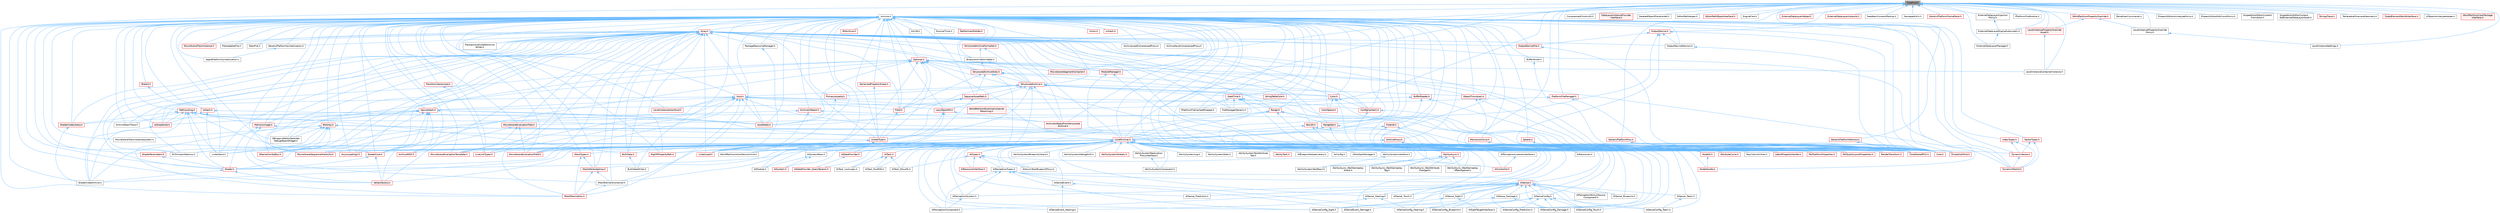digraph "CoreFwd.h"
{
 // INTERACTIVE_SVG=YES
 // LATEX_PDF_SIZE
  bgcolor="transparent";
  edge [fontname=Helvetica,fontsize=10,labelfontname=Helvetica,labelfontsize=10];
  node [fontname=Helvetica,fontsize=10,shape=box,height=0.2,width=0.4];
  Node1 [id="Node000001",label="CoreFwd.h",height=0.2,width=0.4,color="gray40", fillcolor="grey60", style="filled", fontcolor="black",tooltip=" "];
  Node1 -> Node2 [id="edge1_Node000001_Node000002",dir="back",color="steelblue1",style="solid",tooltip=" "];
  Node2 [id="Node000002",label="Archive.h",height=0.2,width=0.4,color="grey40", fillcolor="white", style="filled",URL="$d7/d3b/Archive_8h.html",tooltip=" "];
  Node2 -> Node3 [id="edge2_Node000002_Node000003",dir="back",color="steelblue1",style="solid",tooltip=" "];
  Node3 [id="Node000003",label="ApplePlatformSymbolication.h",height=0.2,width=0.4,color="grey40", fillcolor="white", style="filled",URL="$d5/d4c/ApplePlatformSymbolication_8h.html",tooltip=" "];
  Node2 -> Node4 [id="edge3_Node000002_Node000004",dir="back",color="steelblue1",style="solid",tooltip=" "];
  Node4 [id="Node000004",label="ArchiveLoadCompressedProxy.h",height=0.2,width=0.4,color="grey40", fillcolor="white", style="filled",URL="$d0/deb/ArchiveLoadCompressedProxy_8h.html",tooltip=" "];
  Node2 -> Node5 [id="edge4_Node000002_Node000005",dir="back",color="steelblue1",style="solid",tooltip=" "];
  Node5 [id="Node000005",label="ArchiveMD5.h",height=0.2,width=0.4,color="red", fillcolor="#FFF0F0", style="filled",URL="$d8/d7f/ArchiveMD5_8h.html",tooltip=" "];
  Node2 -> Node19 [id="edge5_Node000002_Node000019",dir="back",color="steelblue1",style="solid",tooltip=" "];
  Node19 [id="Node000019",label="ArchiveProxy.h",height=0.2,width=0.4,color="red", fillcolor="#FFF0F0", style="filled",URL="$dc/dda/ArchiveProxy_8h.html",tooltip=" "];
  Node19 -> Node20 [id="edge6_Node000019_Node000020",dir="back",color="steelblue1",style="solid",tooltip=" "];
  Node20 [id="Node000020",label="Core.h",height=0.2,width=0.4,color="red", fillcolor="#FFF0F0", style="filled",URL="$d6/dd7/Core_8h.html",tooltip=" "];
  Node19 -> Node29 [id="edge7_Node000019_Node000029",dir="back",color="steelblue1",style="solid",tooltip=" "];
  Node29 [id="Node000029",label="CoreSharedPCH.h",height=0.2,width=0.4,color="red", fillcolor="#FFF0F0", style="filled",URL="$d8/de5/CoreSharedPCH_8h.html",tooltip=" "];
  Node19 -> Node273 [id="edge8_Node000019_Node000273",dir="back",color="steelblue1",style="solid",tooltip=" "];
  Node273 [id="Node000273",label="Shader.h",height=0.2,width=0.4,color="red", fillcolor="#FFF0F0", style="filled",URL="$d2/dac/Shader_8h.html",tooltip=" "];
  Node273 -> Node583 [id="edge9_Node000273_Node000583",dir="back",color="steelblue1",style="solid",tooltip=" "];
  Node583 [id="Node000583",label="ShaderCodeArchive.h",height=0.2,width=0.4,color="grey40", fillcolor="white", style="filled",URL="$d4/dfd/ShaderCodeArchive_8h.html",tooltip=" "];
  Node273 -> Node591 [id="edge10_Node000273_Node000591",dir="back",color="steelblue1",style="solid",tooltip=" "];
  Node591 [id="Node000591",label="VertexFactory.h",height=0.2,width=0.4,color="red", fillcolor="#FFF0F0", style="filled",URL="$d8/dc4/VertexFactory_8h.html",tooltip=" "];
  Node2 -> Node8084 [id="edge11_Node000002_Node008084",dir="back",color="steelblue1",style="solid",tooltip=" "];
  Node8084 [id="Node008084",label="ArchiveSaveCompressedProxy.h",height=0.2,width=0.4,color="grey40", fillcolor="white", style="filled",URL="$d4/dee/ArchiveSaveCompressedProxy_8h.html",tooltip=" "];
  Node2 -> Node6400 [id="edge12_Node000002_Node006400",dir="back",color="steelblue1",style="solid",tooltip=" "];
  Node6400 [id="Node006400",label="ArchiveStackTrace.h",height=0.2,width=0.4,color="grey40", fillcolor="white", style="filled",URL="$d9/d16/ArchiveStackTrace_8h.html",tooltip=" "];
  Node2 -> Node8293 [id="edge13_Node000002_Node008293",dir="back",color="steelblue1",style="solid",tooltip=" "];
  Node8293 [id="Node008293",label="ArchiveUObject.h",height=0.2,width=0.4,color="red", fillcolor="#FFF0F0", style="filled",URL="$de/ddb/ArchiveUObject_8h.html",tooltip=" "];
  Node8293 -> Node713 [id="edge14_Node008293_Node000713",dir="back",color="steelblue1",style="solid",tooltip=" "];
  Node713 [id="Node000713",label="ArchiveUObjectFromStructured\lArchive.h",height=0.2,width=0.4,color="red", fillcolor="#FFF0F0", style="filled",URL="$d2/d52/ArchiveUObjectFromStructuredArchive_8h.html",tooltip=" "];
  Node8293 -> Node2984 [id="edge15_Node008293_Node002984",dir="back",color="steelblue1",style="solid",tooltip=" "];
  Node2984 [id="Node002984",label="LinkerLoad.h",height=0.2,width=0.4,color="red", fillcolor="#FFF0F0", style="filled",URL="$d7/def/LinkerLoad_8h.html",tooltip=" "];
  Node8293 -> Node5023 [id="edge16_Node008293_Node005023",dir="back",color="steelblue1",style="solid",tooltip=" "];
  Node5023 [id="Node005023",label="LinkerSave.h",height=0.2,width=0.4,color="grey40", fillcolor="white", style="filled",URL="$d5/d31/LinkerSave_8h.html",tooltip=" "];
  Node2 -> Node713 [id="edge17_Node000002_Node000713",dir="back",color="steelblue1",style="solid",tooltip=" "];
  Node2 -> Node8296 [id="edge18_Node000002_Node008296",dir="back",color="steelblue1",style="solid",tooltip=" "];
  Node8296 [id="Node008296",label="Array.h",height=0.2,width=0.4,color="red", fillcolor="#FFF0F0", style="filled",URL="$df/dd0/Array_8h.html",tooltip=" "];
  Node8296 -> Node4 [id="edge19_Node008296_Node000004",dir="back",color="steelblue1",style="solid",tooltip=" "];
  Node8296 -> Node8084 [id="edge20_Node008296_Node008084",dir="back",color="steelblue1",style="solid",tooltip=" "];
  Node8296 -> Node6400 [id="edge21_Node008296_Node006400",dir="back",color="steelblue1",style="solid",tooltip=" "];
  Node8296 -> Node713 [id="edge22_Node008296_Node000713",dir="back",color="steelblue1",style="solid",tooltip=" "];
  Node8296 -> Node925 [id="edge23_Node008296_Node000925",dir="back",color="steelblue1",style="solid",tooltip=" "];
  Node925 [id="Node000925",label="AssetData.h",height=0.2,width=0.4,color="red", fillcolor="#FFF0F0", style="filled",URL="$d9/d19/AssetData_8h.html",tooltip=" "];
  Node8296 -> Node5325 [id="edge24_Node008296_Node005325",dir="back",color="steelblue1",style="solid",tooltip=" "];
  Node5325 [id="Node005325",label="AsyncLoading2.h",height=0.2,width=0.4,color="red", fillcolor="#FFF0F0", style="filled",URL="$dd/db7/AsyncLoading2_8h.html",tooltip=" "];
  Node8296 -> Node8501 [id="edge25_Node008296_Node008501",dir="back",color="steelblue1",style="solid",tooltip=" "];
  Node8501 [id="Node008501",label="BinaryArchiveFormatter.h",height=0.2,width=0.4,color="grey40", fillcolor="white", style="filled",URL="$d2/d01/BinaryArchiveFormatter_8h.html",tooltip=" "];
  Node8501 -> Node7396 [id="edge26_Node008501_Node007396",dir="back",color="steelblue1",style="solid",tooltip=" "];
  Node7396 [id="Node007396",label="StructuredArchive.h",height=0.2,width=0.4,color="red", fillcolor="#FFF0F0", style="filled",URL="$d9/d1e/StructuredArchive_8h.html",tooltip=" "];
  Node7396 -> Node713 [id="edge27_Node007396_Node000713",dir="back",color="steelblue1",style="solid",tooltip=" "];
  Node7396 -> Node7399 [id="edge28_Node007396_Node007399",dir="back",color="steelblue1",style="solid",tooltip=" "];
  Node7399 [id="Node007399",label="Color.h",height=0.2,width=0.4,color="red", fillcolor="#FFF0F0", style="filled",URL="$dd/dac/Color_8h.html",tooltip=" "];
  Node7399 -> Node7411 [id="edge29_Node007399_Node007411",dir="back",color="steelblue1",style="solid",tooltip=" "];
  Node7411 [id="Node007411",label="ColorSpace.h",height=0.2,width=0.4,color="red", fillcolor="#FFF0F0", style="filled",URL="$de/d18/ColorSpace_8h.html",tooltip=" "];
  Node7399 -> Node5306 [id="edge30_Node007399_Node005306",dir="back",color="steelblue1",style="solid",tooltip=" "];
  Node5306 [id="Node005306",label="ConfigCacheIni.h",height=0.2,width=0.4,color="red", fillcolor="#FFF0F0", style="filled",URL="$dd/d3f/ConfigCacheIni_8h.html",tooltip=" "];
  Node5306 -> Node20 [id="edge31_Node005306_Node000020",dir="back",color="steelblue1",style="solid",tooltip=" "];
  Node5306 -> Node29 [id="edge32_Node005306_Node000029",dir="back",color="steelblue1",style="solid",tooltip=" "];
  Node7399 -> Node20 [id="edge33_Node007399_Node000020",dir="back",color="steelblue1",style="solid",tooltip=" "];
  Node7399 -> Node29 [id="edge34_Node007399_Node000029",dir="back",color="steelblue1",style="solid",tooltip=" "];
  Node7396 -> Node5306 [id="edge35_Node007396_Node005306",dir="back",color="steelblue1",style="solid",tooltip=" "];
  Node7396 -> Node7787 [id="edge36_Node007396_Node007787",dir="back",color="steelblue1",style="solid",tooltip=" "];
  Node7787 [id="Node007787",label="DateTime.h",height=0.2,width=0.4,color="red", fillcolor="#FFF0F0", style="filled",URL="$d1/de9/DateTime_8h.html",tooltip=" "];
  Node7787 -> Node20 [id="edge37_Node007787_Node000020",dir="back",color="steelblue1",style="solid",tooltip=" "];
  Node7787 -> Node5335 [id="edge38_Node007787_Node005335",dir="back",color="steelblue1",style="solid",tooltip=" "];
  Node5335 [id="Node005335",label="CoreMinimal.h",height=0.2,width=0.4,color="red", fillcolor="#FFF0F0", style="filled",URL="$d7/d67/CoreMinimal_8h.html",tooltip=" "];
  Node5335 -> Node2155 [id="edge39_Node005335_Node002155",dir="back",color="steelblue1",style="solid",tooltip=" "];
  Node2155 [id="Node002155",label="AIAsyncTaskBlueprintProxy.h",height=0.2,width=0.4,color="grey40", fillcolor="white", style="filled",URL="$db/d07/AIAsyncTaskBlueprintProxy_8h.html",tooltip=" "];
  Node5335 -> Node2441 [id="edge40_Node005335_Node002441",dir="back",color="steelblue1",style="solid",tooltip=" "];
  Node2441 [id="Node002441",label="AIBlueprintHelperLibrary.h",height=0.2,width=0.4,color="grey40", fillcolor="white", style="filled",URL="$dc/d00/AIBlueprintHelperLibrary_8h.html",tooltip=" "];
  Node5335 -> Node5336 [id="edge41_Node005335_Node005336",dir="back",color="steelblue1",style="solid",tooltip=" "];
  Node5336 [id="Node005336",label="AIConfig.h",height=0.2,width=0.4,color="grey40", fillcolor="white", style="filled",URL="$da/da3/AIConfig_8h.html",tooltip=" "];
  Node5335 -> Node2044 [id="edge42_Node005335_Node002044",dir="back",color="steelblue1",style="solid",tooltip=" "];
  Node2044 [id="Node002044",label="AIController.h",height=0.2,width=0.4,color="red", fillcolor="#FFF0F0", style="filled",URL="$d7/dd8/AIController_8h.html",tooltip=" "];
  Node5335 -> Node2986 [id="edge43_Node005335_Node002986",dir="back",color="steelblue1",style="solid",tooltip=" "];
  Node2986 [id="Node002986",label="AIDataProvider.h",height=0.2,width=0.4,color="red", fillcolor="#FFF0F0", style="filled",URL="$dd/d5b/AIDataProvider_8h.html",tooltip=" "];
  Node2986 -> Node2987 [id="edge44_Node002986_Node002987",dir="back",color="steelblue1",style="solid",tooltip=" "];
  Node2987 [id="Node002987",label="AIDataProvider_QueryParams.h",height=0.2,width=0.4,color="red", fillcolor="#FFF0F0", style="filled",URL="$d3/dd9/AIDataProvider__QueryParams_8h.html",tooltip=" "];
  Node5335 -> Node2987 [id="edge45_Node005335_Node002987",dir="back",color="steelblue1",style="solid",tooltip=" "];
  Node5335 -> Node5337 [id="edge46_Node005335_Node005337",dir="back",color="steelblue1",style="solid",tooltip=" "];
  Node5337 [id="Node005337",label="AIHotSpotManager.h",height=0.2,width=0.4,color="grey40", fillcolor="white", style="filled",URL="$da/d1d/AIHotSpotManager_8h.html",tooltip=" "];
  Node5335 -> Node4535 [id="edge47_Node005335_Node004535",dir="back",color="steelblue1",style="solid",tooltip=" "];
  Node4535 [id="Node004535",label="AIModule.h",height=0.2,width=0.4,color="grey40", fillcolor="white", style="filled",URL="$d9/df1/AIModule_8h.html",tooltip=" "];
  Node5335 -> Node2107 [id="edge48_Node005335_Node002107",dir="back",color="steelblue1",style="solid",tooltip=" "];
  Node2107 [id="Node002107",label="AIPerceptionComponent.h",height=0.2,width=0.4,color="grey40", fillcolor="white", style="filled",URL="$d6/d0a/AIPerceptionComponent_8h.html",tooltip=" "];
  Node5335 -> Node5338 [id="edge49_Node005335_Node005338",dir="back",color="steelblue1",style="solid",tooltip=" "];
  Node5338 [id="Node005338",label="AIPerceptionListenerInterface.h",height=0.2,width=0.4,color="grey40", fillcolor="white", style="filled",URL="$d4/dd7/AIPerceptionListenerInterface_8h.html",tooltip=" "];
  Node5338 -> Node2044 [id="edge50_Node005338_Node002044",dir="back",color="steelblue1",style="solid",tooltip=" "];
  Node5335 -> Node2108 [id="edge51_Node005335_Node002108",dir="back",color="steelblue1",style="solid",tooltip=" "];
  Node2108 [id="Node002108",label="AIPerceptionStimuliSource\lComponent.h",height=0.2,width=0.4,color="grey40", fillcolor="white", style="filled",URL="$df/da3/AIPerceptionStimuliSourceComponent_8h.html",tooltip=" "];
  Node5335 -> Node2313 [id="edge52_Node005335_Node002313",dir="back",color="steelblue1",style="solid",tooltip=" "];
  Node2313 [id="Node002313",label="AIPerceptionSystem.h",height=0.2,width=0.4,color="grey40", fillcolor="white", style="filled",URL="$d0/d08/AIPerceptionSystem_8h.html",tooltip=" "];
  Node2313 -> Node2107 [id="edge53_Node002313_Node002107",dir="back",color="steelblue1",style="solid",tooltip=" "];
  Node5335 -> Node2312 [id="edge54_Node005335_Node002312",dir="back",color="steelblue1",style="solid",tooltip=" "];
  Node2312 [id="Node002312",label="AIPerceptionTypes.h",height=0.2,width=0.4,color="grey40", fillcolor="white", style="filled",URL="$de/d00/AIPerceptionTypes_8h.html",tooltip=" "];
  Node2312 -> Node2107 [id="edge55_Node002312_Node002107",dir="back",color="steelblue1",style="solid",tooltip=" "];
  Node2312 -> Node2313 [id="edge56_Node002312_Node002313",dir="back",color="steelblue1",style="solid",tooltip=" "];
  Node2312 -> Node2314 [id="edge57_Node002312_Node002314",dir="back",color="steelblue1",style="solid",tooltip=" "];
  Node2314 [id="Node002314",label="AISense.h",height=0.2,width=0.4,color="red", fillcolor="#FFF0F0", style="filled",URL="$d3/dbd/AISense_8h.html",tooltip=" "];
  Node2314 -> Node2107 [id="edge58_Node002314_Node002107",dir="back",color="steelblue1",style="solid",tooltip=" "];
  Node2314 -> Node2108 [id="edge59_Node002314_Node002108",dir="back",color="steelblue1",style="solid",tooltip=" "];
  Node2314 -> Node2313 [id="edge60_Node002314_Node002313",dir="back",color="steelblue1",style="solid",tooltip=" "];
  Node2314 -> Node2315 [id="edge61_Node002314_Node002315",dir="back",color="steelblue1",style="solid",tooltip=" "];
  Node2315 [id="Node002315",label="AISenseConfig.h",height=0.2,width=0.4,color="grey40", fillcolor="white", style="filled",URL="$d4/d73/AISenseConfig_8h.html",tooltip=" "];
  Node2315 -> Node2316 [id="edge62_Node002315_Node002316",dir="back",color="steelblue1",style="solid",tooltip=" "];
  Node2316 [id="Node002316",label="AISenseConfig_Blueprint.h",height=0.2,width=0.4,color="grey40", fillcolor="white", style="filled",URL="$d7/ddf/AISenseConfig__Blueprint_8h.html",tooltip=" "];
  Node2315 -> Node2317 [id="edge63_Node002315_Node002317",dir="back",color="steelblue1",style="solid",tooltip=" "];
  Node2317 [id="Node002317",label="AISenseConfig_Damage.h",height=0.2,width=0.4,color="grey40", fillcolor="white", style="filled",URL="$d4/d13/AISenseConfig__Damage_8h.html",tooltip=" "];
  Node2315 -> Node2318 [id="edge64_Node002315_Node002318",dir="back",color="steelblue1",style="solid",tooltip=" "];
  Node2318 [id="Node002318",label="AISenseConfig_Hearing.h",height=0.2,width=0.4,color="grey40", fillcolor="white", style="filled",URL="$df/d81/AISenseConfig__Hearing_8h.html",tooltip=" "];
  Node2315 -> Node2319 [id="edge65_Node002315_Node002319",dir="back",color="steelblue1",style="solid",tooltip=" "];
  Node2319 [id="Node002319",label="AISenseConfig_Prediction.h",height=0.2,width=0.4,color="grey40", fillcolor="white", style="filled",URL="$d2/d6e/AISenseConfig__Prediction_8h.html",tooltip=" "];
  Node2315 -> Node2320 [id="edge66_Node002315_Node002320",dir="back",color="steelblue1",style="solid",tooltip=" "];
  Node2320 [id="Node002320",label="AISenseConfig_Sight.h",height=0.2,width=0.4,color="grey40", fillcolor="white", style="filled",URL="$d7/d17/AISenseConfig__Sight_8h.html",tooltip=" "];
  Node2315 -> Node2321 [id="edge67_Node002315_Node002321",dir="back",color="steelblue1",style="solid",tooltip=" "];
  Node2321 [id="Node002321",label="AISenseConfig_Team.h",height=0.2,width=0.4,color="grey40", fillcolor="white", style="filled",URL="$dc/daf/AISenseConfig__Team_8h.html",tooltip=" "];
  Node2315 -> Node2322 [id="edge68_Node002315_Node002322",dir="back",color="steelblue1",style="solid",tooltip=" "];
  Node2322 [id="Node002322",label="AISenseConfig_Touch.h",height=0.2,width=0.4,color="grey40", fillcolor="white", style="filled",URL="$df/d3a/AISenseConfig__Touch_8h.html",tooltip=" "];
  Node2314 -> Node2316 [id="edge69_Node002314_Node002316",dir="back",color="steelblue1",style="solid",tooltip=" "];
  Node2314 -> Node2317 [id="edge70_Node002314_Node002317",dir="back",color="steelblue1",style="solid",tooltip=" "];
  Node2314 -> Node2318 [id="edge71_Node002314_Node002318",dir="back",color="steelblue1",style="solid",tooltip=" "];
  Node2314 -> Node2319 [id="edge72_Node002314_Node002319",dir="back",color="steelblue1",style="solid",tooltip=" "];
  Node2314 -> Node2320 [id="edge73_Node002314_Node002320",dir="back",color="steelblue1",style="solid",tooltip=" "];
  Node2314 -> Node2321 [id="edge74_Node002314_Node002321",dir="back",color="steelblue1",style="solid",tooltip=" "];
  Node2314 -> Node2322 [id="edge75_Node002314_Node002322",dir="back",color="steelblue1",style="solid",tooltip=" "];
  Node2314 -> Node2323 [id="edge76_Node002314_Node002323",dir="back",color="steelblue1",style="solid",tooltip=" "];
  Node2323 [id="Node002323",label="AISense_Blueprint.h",height=0.2,width=0.4,color="grey40", fillcolor="white", style="filled",URL="$d6/d30/AISense__Blueprint_8h.html",tooltip=" "];
  Node2314 -> Node2324 [id="edge77_Node002314_Node002324",dir="back",color="steelblue1",style="solid",tooltip=" "];
  Node2324 [id="Node002324",label="AISense_Damage.h",height=0.2,width=0.4,color="grey40", fillcolor="white", style="filled",URL="$dd/d37/AISense__Damage_8h.html",tooltip=" "];
  Node2324 -> Node2317 [id="edge78_Node002324_Node002317",dir="back",color="steelblue1",style="solid",tooltip=" "];
  Node2324 -> Node2325 [id="edge79_Node002324_Node002325",dir="back",color="steelblue1",style="solid",tooltip=" "];
  Node2325 [id="Node002325",label="AISenseEvent_Damage.h",height=0.2,width=0.4,color="grey40", fillcolor="white", style="filled",URL="$db/d23/AISenseEvent__Damage_8h.html",tooltip=" "];
  Node2314 -> Node2326 [id="edge80_Node002314_Node002326",dir="back",color="steelblue1",style="solid",tooltip=" "];
  Node2326 [id="Node002326",label="AISense_Hearing.h",height=0.2,width=0.4,color="grey40", fillcolor="white", style="filled",URL="$dc/d03/AISense__Hearing_8h.html",tooltip=" "];
  Node2326 -> Node2318 [id="edge81_Node002326_Node002318",dir="back",color="steelblue1",style="solid",tooltip=" "];
  Node2326 -> Node2327 [id="edge82_Node002326_Node002327",dir="back",color="steelblue1",style="solid",tooltip=" "];
  Node2327 [id="Node002327",label="AISenseEvent_Hearing.h",height=0.2,width=0.4,color="grey40", fillcolor="white", style="filled",URL="$df/d3a/AISenseEvent__Hearing_8h.html",tooltip=" "];
  Node2314 -> Node2328 [id="edge83_Node002314_Node002328",dir="back",color="steelblue1",style="solid",tooltip=" "];
  Node2328 [id="Node002328",label="AISense_Prediction.h",height=0.2,width=0.4,color="grey40", fillcolor="white", style="filled",URL="$d4/de0/AISense__Prediction_8h.html",tooltip=" "];
  Node2314 -> Node2329 [id="edge84_Node002314_Node002329",dir="back",color="steelblue1",style="solid",tooltip=" "];
  Node2329 [id="Node002329",label="AISense_Sight.h",height=0.2,width=0.4,color="grey40", fillcolor="white", style="filled",URL="$d7/d6f/AISense__Sight_8h.html",tooltip=" "];
  Node2329 -> Node2320 [id="edge85_Node002329_Node002320",dir="back",color="steelblue1",style="solid",tooltip=" "];
  Node2329 -> Node2330 [id="edge86_Node002329_Node002330",dir="back",color="steelblue1",style="solid",tooltip=" "];
  Node2330 [id="Node002330",label="AISightTargetInterface.h",height=0.2,width=0.4,color="grey40", fillcolor="white", style="filled",URL="$d0/dd7/AISightTargetInterface_8h.html",tooltip=" "];
  Node2314 -> Node2331 [id="edge87_Node002314_Node002331",dir="back",color="steelblue1",style="solid",tooltip=" "];
  Node2331 [id="Node002331",label="AISense_Team.h",height=0.2,width=0.4,color="grey40", fillcolor="white", style="filled",URL="$d7/d7a/AISense__Team_8h.html",tooltip=" "];
  Node2331 -> Node2321 [id="edge88_Node002331_Node002321",dir="back",color="steelblue1",style="solid",tooltip=" "];
  Node2314 -> Node2332 [id="edge89_Node002314_Node002332",dir="back",color="steelblue1",style="solid",tooltip=" "];
  Node2332 [id="Node002332",label="AISense_Touch.h",height=0.2,width=0.4,color="grey40", fillcolor="white", style="filled",URL="$d6/db4/AISense__Touch_8h.html",tooltip=" "];
  Node2312 -> Node2315 [id="edge90_Node002312_Node002315",dir="back",color="steelblue1",style="solid",tooltip=" "];
  Node2312 -> Node2318 [id="edge91_Node002312_Node002318",dir="back",color="steelblue1",style="solid",tooltip=" "];
  Node2312 -> Node2320 [id="edge92_Node002312_Node002320",dir="back",color="steelblue1",style="solid",tooltip=" "];
  Node2312 -> Node2333 [id="edge93_Node002312_Node002333",dir="back",color="steelblue1",style="solid",tooltip=" "];
  Node2333 [id="Node002333",label="AISenseEvent.h",height=0.2,width=0.4,color="grey40", fillcolor="white", style="filled",URL="$de/d44/AISenseEvent_8h.html",tooltip=" "];
  Node2333 -> Node2325 [id="edge94_Node002333_Node002325",dir="back",color="steelblue1",style="solid",tooltip=" "];
  Node2333 -> Node2327 [id="edge95_Node002333_Node002327",dir="back",color="steelblue1",style="solid",tooltip=" "];
  Node5335 -> Node5088 [id="edge96_Node005335_Node005088",dir="back",color="steelblue1",style="solid",tooltip=" "];
  Node5088 [id="Node005088",label="AIResourceInterface.h",height=0.2,width=0.4,color="red", fillcolor="#FFF0F0", style="filled",URL="$dd/d0d/AIResourceInterface_8h.html",tooltip=" "];
  Node5335 -> Node2103 [id="edge97_Node005335_Node002103",dir="back",color="steelblue1",style="solid",tooltip=" "];
  Node2103 [id="Node002103",label="AIResources.h",height=0.2,width=0.4,color="grey40", fillcolor="white", style="filled",URL="$d9/db0/AIResources_8h.html",tooltip=" "];
  Node5335 -> Node2314 [id="edge98_Node005335_Node002314",dir="back",color="steelblue1",style="solid",tooltip=" "];
  Node5335 -> Node2315 [id="edge99_Node005335_Node002315",dir="back",color="steelblue1",style="solid",tooltip=" "];
  Node5335 -> Node2316 [id="edge100_Node005335_Node002316",dir="back",color="steelblue1",style="solid",tooltip=" "];
  Node5335 -> Node2317 [id="edge101_Node005335_Node002317",dir="back",color="steelblue1",style="solid",tooltip=" "];
  Node5335 -> Node2318 [id="edge102_Node005335_Node002318",dir="back",color="steelblue1",style="solid",tooltip=" "];
  Node5335 -> Node2319 [id="edge103_Node005335_Node002319",dir="back",color="steelblue1",style="solid",tooltip=" "];
  Node5335 -> Node2320 [id="edge104_Node005335_Node002320",dir="back",color="steelblue1",style="solid",tooltip=" "];
  Node5335 -> Node2321 [id="edge105_Node005335_Node002321",dir="back",color="steelblue1",style="solid",tooltip=" "];
  Node5335 -> Node2322 [id="edge106_Node005335_Node002322",dir="back",color="steelblue1",style="solid",tooltip=" "];
  Node5335 -> Node2333 [id="edge107_Node005335_Node002333",dir="back",color="steelblue1",style="solid",tooltip=" "];
  Node5335 -> Node2325 [id="edge108_Node005335_Node002325",dir="back",color="steelblue1",style="solid",tooltip=" "];
  Node5335 -> Node2327 [id="edge109_Node005335_Node002327",dir="back",color="steelblue1",style="solid",tooltip=" "];
  Node5335 -> Node2323 [id="edge110_Node005335_Node002323",dir="back",color="steelblue1",style="solid",tooltip=" "];
  Node5335 -> Node2324 [id="edge111_Node005335_Node002324",dir="back",color="steelblue1",style="solid",tooltip=" "];
  Node5335 -> Node2326 [id="edge112_Node005335_Node002326",dir="back",color="steelblue1",style="solid",tooltip=" "];
  Node5335 -> Node2328 [id="edge113_Node005335_Node002328",dir="back",color="steelblue1",style="solid",tooltip=" "];
  Node5335 -> Node2329 [id="edge114_Node005335_Node002329",dir="back",color="steelblue1",style="solid",tooltip=" "];
  Node5335 -> Node2331 [id="edge115_Node005335_Node002331",dir="back",color="steelblue1",style="solid",tooltip=" "];
  Node5335 -> Node2332 [id="edge116_Node005335_Node002332",dir="back",color="steelblue1",style="solid",tooltip=" "];
  Node5335 -> Node2330 [id="edge117_Node005335_Node002330",dir="back",color="steelblue1",style="solid",tooltip=" "];
  Node5335 -> Node2526 [id="edge118_Node005335_Node002526",dir="back",color="steelblue1",style="solid",tooltip=" "];
  Node2526 [id="Node002526",label="AISystem.h",height=0.2,width=0.4,color="red", fillcolor="#FFF0F0", style="filled",URL="$d0/d71/AISystem_8h.html",tooltip=" "];
  Node5335 -> Node4534 [id="edge119_Node005335_Node004534",dir="back",color="steelblue1",style="solid",tooltip=" "];
  Node4534 [id="Node004534",label="AISystemBase.h",height=0.2,width=0.4,color="grey40", fillcolor="white", style="filled",URL="$d5/d44/AISystemBase_8h.html",tooltip=" "];
  Node4534 -> Node4535 [id="edge120_Node004534_Node004535",dir="back",color="steelblue1",style="solid",tooltip=" "];
  Node4534 -> Node2526 [id="edge121_Node004534_Node002526",dir="back",color="steelblue1",style="solid",tooltip=" "];
  Node5335 -> Node2047 [id="edge122_Node005335_Node002047",dir="back",color="steelblue1",style="solid",tooltip=" "];
  Node2047 [id="Node002047",label="AITask.h",height=0.2,width=0.4,color="red", fillcolor="#FFF0F0", style="filled",URL="$d6/de2/AITask_8h.html",tooltip=" "];
  Node2047 -> Node2048 [id="edge123_Node002047_Node002048",dir="back",color="steelblue1",style="solid",tooltip=" "];
  Node2048 [id="Node002048",label="AITask_LockLogic.h",height=0.2,width=0.4,color="grey40", fillcolor="white", style="filled",URL="$d8/d28/AITask__LockLogic_8h.html",tooltip=" "];
  Node2047 -> Node2049 [id="edge124_Node002047_Node002049",dir="back",color="steelblue1",style="solid",tooltip=" "];
  Node2049 [id="Node002049",label="AITask_MoveTo.h",height=0.2,width=0.4,color="grey40", fillcolor="white", style="filled",URL="$d4/dc4/AITask__MoveTo_8h.html",tooltip=" "];
  Node2047 -> Node1721 [id="edge125_Node002047_Node001721",dir="back",color="steelblue1",style="solid",tooltip=" "];
  Node1721 [id="Node001721",label="AITask_RunEQS.h",height=0.2,width=0.4,color="grey40", fillcolor="white", style="filled",URL="$d9/d9f/AITask__RunEQS_8h.html",tooltip=" "];
  Node5335 -> Node2048 [id="edge126_Node005335_Node002048",dir="back",color="steelblue1",style="solid",tooltip=" "];
  Node5335 -> Node2049 [id="edge127_Node005335_Node002049",dir="back",color="steelblue1",style="solid",tooltip=" "];
  Node5335 -> Node1721 [id="edge128_Node005335_Node001721",dir="back",color="steelblue1",style="solid",tooltip=" "];
  Node5335 -> Node5087 [id="edge129_Node005335_Node005087",dir="back",color="steelblue1",style="solid",tooltip=" "];
  Node5087 [id="Node005087",label="AITypes.h",height=0.2,width=0.4,color="red", fillcolor="#FFF0F0", style="filled",URL="$dd/d64/AITypes_8h.html",tooltip=" "];
  Node5087 -> Node2155 [id="edge130_Node005087_Node002155",dir="back",color="steelblue1",style="solid",tooltip=" "];
  Node5087 -> Node2044 [id="edge131_Node005087_Node002044",dir="back",color="steelblue1",style="solid",tooltip=" "];
  Node5087 -> Node2312 [id="edge132_Node005087_Node002312",dir="back",color="steelblue1",style="solid",tooltip=" "];
  Node5087 -> Node5088 [id="edge133_Node005087_Node005088",dir="back",color="steelblue1",style="solid",tooltip=" "];
  Node5087 -> Node2049 [id="edge134_Node005087_Node002049",dir="back",color="steelblue1",style="solid",tooltip=" "];
  Node5335 -> Node2273 [id="edge135_Node005335_Node002273",dir="back",color="steelblue1",style="solid",tooltip=" "];
  Node2273 [id="Node002273",label="AbilityAsync.h",height=0.2,width=0.4,color="red", fillcolor="#FFF0F0", style="filled",URL="$d8/dce/AbilityAsync_8h.html",tooltip=" "];
  Node2273 -> Node2274 [id="edge136_Node002273_Node002274",dir="back",color="steelblue1",style="solid",tooltip=" "];
  Node2274 [id="Node002274",label="AbilityAsync_WaitAttribute\lChanged.h",height=0.2,width=0.4,color="grey40", fillcolor="white", style="filled",URL="$d8/d81/AbilityAsync__WaitAttributeChanged_8h.html",tooltip=" "];
  Node2273 -> Node2269 [id="edge137_Node002273_Node002269",dir="back",color="steelblue1",style="solid",tooltip=" "];
  Node2269 [id="Node002269",label="AbilityAsync_WaitGameplay\lEffectApplied.h",height=0.2,width=0.4,color="grey40", fillcolor="white", style="filled",URL="$dd/d1a/AbilityAsync__WaitGameplayEffectApplied_8h.html",tooltip=" "];
  Node2273 -> Node2275 [id="edge138_Node002273_Node002275",dir="back",color="steelblue1",style="solid",tooltip=" "];
  Node2275 [id="Node002275",label="AbilityAsync_WaitGameplay\lEvent.h",height=0.2,width=0.4,color="grey40", fillcolor="white", style="filled",URL="$d4/d2d/AbilityAsync__WaitGameplayEvent_8h.html",tooltip=" "];
  Node2273 -> Node2276 [id="edge139_Node002273_Node002276",dir="back",color="steelblue1",style="solid",tooltip=" "];
  Node2276 [id="Node002276",label="AbilityAsync_WaitGameplay\lTag.h",height=0.2,width=0.4,color="grey40", fillcolor="white", style="filled",URL="$d8/dc5/AbilityAsync__WaitGameplayTag_8h.html",tooltip=" "];
  Node5335 -> Node2274 [id="edge140_Node005335_Node002274",dir="back",color="steelblue1",style="solid",tooltip=" "];
  Node5335 -> Node2269 [id="edge141_Node005335_Node002269",dir="back",color="steelblue1",style="solid",tooltip=" "];
  Node5335 -> Node2275 [id="edge142_Node005335_Node002275",dir="back",color="steelblue1",style="solid",tooltip=" "];
  Node5335 -> Node2276 [id="edge143_Node005335_Node002276",dir="back",color="steelblue1",style="solid",tooltip=" "];
  Node5335 -> Node2270 [id="edge144_Node005335_Node002270",dir="back",color="steelblue1",style="solid",tooltip=" "];
  Node2270 [id="Node002270",label="AbilitySystemBlueprintLibrary.h",height=0.2,width=0.4,color="grey40", fillcolor="white", style="filled",URL="$d5/dd6/AbilitySystemBlueprintLibrary_8h.html",tooltip=" "];
  Node5335 -> Node2097 [id="edge145_Node005335_Node002097",dir="back",color="steelblue1",style="solid",tooltip=" "];
  Node2097 [id="Node002097",label="AbilitySystemComponent.h",height=0.2,width=0.4,color="grey40", fillcolor="white", style="filled",URL="$d0/da3/AbilitySystemComponent_8h.html",tooltip=" "];
  Node5335 -> Node2346 [id="edge146_Node005335_Node002346",dir="back",color="steelblue1",style="solid",tooltip=" "];
  Node2346 [id="Node002346",label="AbilitySystemDebugHUD.h",height=0.2,width=0.4,color="grey40", fillcolor="white", style="filled",URL="$dc/d84/AbilitySystemDebugHUD_8h.html",tooltip=" "];
  Node5335 -> Node2284 [id="edge147_Node005335_Node002284",dir="back",color="steelblue1",style="solid",tooltip=" "];
  Node2284 [id="Node002284",label="AbilitySystemGlobals.h",height=0.2,width=0.4,color="red", fillcolor="#FFF0F0", style="filled",URL="$dc/d82/AbilitySystemGlobals_8h.html",tooltip=" "];
  Node5335 -> Node5339 [id="edge148_Node005335_Node005339",dir="back",color="steelblue1",style="solid",tooltip=" "];
  Node5339 [id="Node005339",label="AbilitySystemInterface.h",height=0.2,width=0.4,color="grey40", fillcolor="white", style="filled",URL="$d8/d76/AbilitySystemInterface_8h.html",tooltip=" "];
  Node5339 -> Node2300 [id="edge149_Node005339_Node002300",dir="back",color="steelblue1",style="solid",tooltip=" "];
  Node2300 [id="Node002300",label="AbilitySystemTestPawn.h",height=0.2,width=0.4,color="grey40", fillcolor="white", style="filled",URL="$d9/d5f/AbilitySystemTestPawn_8h.html",tooltip=" "];
  Node5335 -> Node4746 [id="edge150_Node005335_Node004746",dir="back",color="steelblue1",style="solid",tooltip=" "];
  Node4746 [id="Node004746",label="AbilitySystemLog.h",height=0.2,width=0.4,color="grey40", fillcolor="white", style="filled",URL="$d9/d0f/AbilitySystemLog_8h.html",tooltip=" "];
  Node5335 -> Node5340 [id="edge151_Node005335_Node005340",dir="back",color="steelblue1",style="solid",tooltip=" "];
  Node5340 [id="Node005340",label="AbilitySystemReplication\lProxyInterface.h",height=0.2,width=0.4,color="grey40", fillcolor="white", style="filled",URL="$d9/d17/AbilitySystemReplicationProxyInterface_8h.html",tooltip=" "];
  Node5340 -> Node2097 [id="edge152_Node005340_Node002097",dir="back",color="steelblue1",style="solid",tooltip=" "];
  Node5335 -> Node5341 [id="edge153_Node005335_Node005341",dir="back",color="steelblue1",style="solid",tooltip=" "];
  Node5341 [id="Node005341",label="AbilitySystemStats.h",height=0.2,width=0.4,color="grey40", fillcolor="white", style="filled",URL="$d2/d42/AbilitySystemStats_8h.html",tooltip=" "];
  Node5335 -> Node2997 [id="edge154_Node005335_Node002997",dir="back",color="steelblue1",style="solid",tooltip=" "];
  Node2997 [id="Node002997",label="AbilitySystemTestAttribute\lSet.h",height=0.2,width=0.4,color="grey40", fillcolor="white", style="filled",URL="$df/d1f/AbilitySystemTestAttributeSet_8h.html",tooltip=" "];
  Node5335 -> Node2300 [id="edge155_Node005335_Node002300",dir="back",color="steelblue1",style="solid",tooltip=" "];
  Node5335 -> Node2050 [id="edge156_Node005335_Node002050",dir="back",color="steelblue1",style="solid",tooltip=" "];
  Node2050 [id="Node002050",label="AbilityTask.h",height=0.2,width=0.4,color="red", fillcolor="#FFF0F0", style="filled",URL="$d2/d8e/AbilityTask_8h.html",tooltip=" "];
  Node5335 -> Node5 [id="edge157_Node005335_Node000005",dir="back",color="steelblue1",style="solid",tooltip=" "];
  Node5335 -> Node5325 [id="edge158_Node005335_Node005325",dir="back",color="steelblue1",style="solid",tooltip=" "];
  Node5335 -> Node4867 [id="edge159_Node005335_Node004867",dir="back",color="steelblue1",style="solid",tooltip=" "];
  Node4867 [id="Node004867",label="AttributeCurve.h",height=0.2,width=0.4,color="red", fillcolor="#FFF0F0", style="filled",URL="$d6/d16/AttributeCurve_8h.html",tooltip=" "];
  Node5335 -> Node5554 [id="edge160_Node005335_Node005554",dir="back",color="steelblue1",style="solid",tooltip=" "];
  Node5554 [id="Node005554",label="BulkData.h",height=0.2,width=0.4,color="red", fillcolor="#FFF0F0", style="filled",URL="$d4/d8e/BulkData_8h.html",tooltip=" "];
  Node5554 -> Node5557 [id="edge161_Node005554_Node005557",dir="back",color="steelblue1",style="solid",tooltip=" "];
  Node5557 [id="Node005557",label="BulkDataWriter.h",height=0.2,width=0.4,color="grey40", fillcolor="white", style="filled",URL="$dc/dcb/BulkDataWriter_8h.html",tooltip=" "];
  Node5335 -> Node20 [id="edge162_Node005335_Node000020",dir="back",color="steelblue1",style="solid",tooltip=" "];
  Node5335 -> Node29 [id="edge163_Node005335_Node000029",dir="back",color="steelblue1",style="solid",tooltip=" "];
  Node5335 -> Node5956 [id="edge164_Node005335_Node005956",dir="back",color="steelblue1",style="solid",tooltip=" "];
  Node5956 [id="Node005956",label="DynamicVector.h",height=0.2,width=0.4,color="red", fillcolor="#FFF0F0", style="filled",URL="$d5/dfc/DynamicVector_8h.html",tooltip=" "];
  Node5956 -> Node5960 [id="edge165_Node005956_Node005960",dir="back",color="steelblue1",style="solid",tooltip=" "];
  Node5960 [id="Node005960",label="DynamicMesh3.h",height=0.2,width=0.4,color="red", fillcolor="#FFF0F0", style="filled",URL="$d5/d34/DynamicMesh3_8h.html",tooltip=" "];
  Node5335 -> Node6603 [id="edge166_Node005335_Node006603",dir="back",color="steelblue1",style="solid",tooltip=" "];
  Node6603 [id="Node006603",label="KeyChainUtilities.h",height=0.2,width=0.4,color="grey40", fillcolor="white", style="filled",URL="$db/d66/KeyChainUtilities_8h.html",tooltip=" "];
  Node5335 -> Node6618 [id="edge167_Node005335_Node006618",dir="back",color="steelblue1",style="solid",tooltip=" "];
  Node6618 [id="Node006618",label="LatentPropertyHandle.h",height=0.2,width=0.4,color="red", fillcolor="#FFF0F0", style="filled",URL="$d2/d4e/LatentPropertyHandle_8h.html",tooltip=" "];
  Node5335 -> Node2984 [id="edge168_Node005335_Node002984",dir="back",color="steelblue1",style="solid",tooltip=" "];
  Node5335 -> Node5023 [id="edge169_Node005335_Node005023",dir="back",color="steelblue1",style="solid",tooltip=" "];
  Node5335 -> Node3820 [id="edge170_Node005335_Node003820",dir="back",color="steelblue1",style="solid",tooltip=" "];
  Node3820 [id="Node003820",label="LiveLinkTypes.h",height=0.2,width=0.4,color="red", fillcolor="#FFF0F0", style="filled",URL="$d2/d4c/LiveLinkTypes_8h.html",tooltip=" "];
  Node5335 -> Node5457 [id="edge171_Node005335_Node005457",dir="back",color="steelblue1",style="solid",tooltip=" "];
  Node5457 [id="Node005457",label="MeshAttributeArray.h",height=0.2,width=0.4,color="red", fillcolor="#FFF0F0", style="filled",URL="$dd/dcf/MeshAttributeArray_8h.html",tooltip=" "];
  Node5457 -> Node5466 [id="edge172_Node005457_Node005466",dir="back",color="steelblue1",style="solid",tooltip=" "];
  Node5466 [id="Node005466",label="MeshDescription.h",height=0.2,width=0.4,color="red", fillcolor="#FFF0F0", style="filled",URL="$d5/d91/MeshDescription_8h.html",tooltip=" "];
  Node5457 -> Node5475 [id="edge173_Node005457_Node005475",dir="back",color="steelblue1",style="solid",tooltip=" "];
  Node5475 [id="Node005475",label="MeshElementContainer.h",height=0.2,width=0.4,color="grey40", fillcolor="white", style="filled",URL="$d1/dfa/MeshElementContainer_8h.html",tooltip=" "];
  Node5475 -> Node5466 [id="edge174_Node005475_Node005466",dir="back",color="steelblue1",style="solid",tooltip=" "];
  Node5335 -> Node5475 [id="edge175_Node005335_Node005475",dir="back",color="steelblue1",style="solid",tooltip=" "];
  Node5335 -> Node6717 [id="edge176_Node005335_Node006717",dir="back",color="steelblue1",style="solid",tooltip=" "];
  Node6717 [id="Node006717",label="MeshTypes.h",height=0.2,width=0.4,color="red", fillcolor="#FFF0F0", style="filled",URL="$dd/d98/MeshTypes_8h.html",tooltip=" "];
  Node6717 -> Node5457 [id="edge177_Node006717_Node005457",dir="back",color="steelblue1",style="solid",tooltip=" "];
  Node6717 -> Node5466 [id="edge178_Node006717_Node005466",dir="back",color="steelblue1",style="solid",tooltip=" "];
  Node5335 -> Node4912 [id="edge179_Node005335_Node004912",dir="back",color="steelblue1",style="solid",tooltip=" "];
  Node4912 [id="Node004912",label="MovieSceneEvaluationField.h",height=0.2,width=0.4,color="red", fillcolor="#FFF0F0", style="filled",URL="$d6/d5d/MovieSceneEvaluationField_8h.html",tooltip=" "];
  Node5335 -> Node2722 [id="edge180_Node005335_Node002722",dir="back",color="steelblue1",style="solid",tooltip=" "];
  Node2722 [id="Node002722",label="MovieSceneEvaluationTemplate.h",height=0.2,width=0.4,color="red", fillcolor="#FFF0F0", style="filled",URL="$d9/d34/MovieSceneEvaluationTemplate_8h.html",tooltip=" "];
  Node5335 -> Node4917 [id="edge181_Node005335_Node004917",dir="back",color="steelblue1",style="solid",tooltip=" "];
  Node4917 [id="Node004917",label="MovieSceneSequenceHierarchy.h",height=0.2,width=0.4,color="red", fillcolor="#FFF0F0", style="filled",URL="$d0/dd7/MovieSceneSequenceHierarchy_8h.html",tooltip=" "];
  Node5335 -> Node6863 [id="edge182_Node005335_Node006863",dir="back",color="steelblue1",style="solid",tooltip=" "];
  Node6863 [id="Node006863",label="NodeHandle.h",height=0.2,width=0.4,color="red", fillcolor="#FFF0F0", style="filled",URL="$d2/d9b/NodeHandle_8h.html",tooltip=" "];
  Node5335 -> Node6865 [id="edge183_Node005335_Node006865",dir="back",color="steelblue1",style="solid",tooltip=" "];
  Node6865 [id="Node006865",label="NodeID.h",height=0.2,width=0.4,color="red", fillcolor="#FFF0F0", style="filled",URL="$d2/ddd/NodeID_8h.html",tooltip=" "];
  Node6865 -> Node6863 [id="edge184_Node006865_Node006863",dir="back",color="steelblue1",style="solid",tooltip=" "];
  Node5335 -> Node6914 [id="edge185_Node005335_Node006914",dir="back",color="steelblue1",style="solid",tooltip=" "];
  Node6914 [id="Node006914",label="PerPlatformProperties.h",height=0.2,width=0.4,color="red", fillcolor="#FFF0F0", style="filled",URL="$df/d71/CoreUObject_2Public_2UObject_2PerPlatformProperties_8h.html",tooltip=" "];
  Node5335 -> Node6920 [id="edge186_Node005335_Node006920",dir="back",color="steelblue1",style="solid",tooltip=" "];
  Node6920 [id="Node006920",label="PerQualityLevelProperties.h",height=0.2,width=0.4,color="red", fillcolor="#FFF0F0", style="filled",URL="$d6/dcd/PerQualityLevelProperties_8h.html",tooltip=" "];
  Node5335 -> Node5329 [id="edge187_Node005335_Node005329",dir="back",color="steelblue1",style="solid",tooltip=" "];
  Node5329 [id="Node005329",label="RenderTransform.h",height=0.2,width=0.4,color="red", fillcolor="#FFF0F0", style="filled",URL="$d7/d9f/RenderTransform_8h.html",tooltip=" "];
  Node5335 -> Node3812 [id="edge188_Node005335_Node003812",dir="back",color="steelblue1",style="solid",tooltip=" "];
  Node3812 [id="Node003812",label="RigVMPropertyPath.h",height=0.2,width=0.4,color="red", fillcolor="#FFF0F0", style="filled",URL="$da/dfd/RigVMPropertyPath_8h.html",tooltip=" "];
  Node5335 -> Node4036 [id="edge189_Node005335_Node004036",dir="back",color="steelblue1",style="solid",tooltip=" "];
  Node4036 [id="Node004036",label="SCSVImportOptions.h",height=0.2,width=0.4,color="grey40", fillcolor="white", style="filled",URL="$d7/dfe/SCSVImportOptions_8h.html",tooltip=" "];
  Node5335 -> Node4039 [id="edge190_Node005335_Node004039",dir="back",color="steelblue1",style="solid",tooltip=" "];
  Node4039 [id="Node004039",label="SNameComboBox.h",height=0.2,width=0.4,color="red", fillcolor="#FFF0F0", style="filled",URL="$d8/d4b/SNameComboBox_8h.html",tooltip=" "];
  Node5335 -> Node273 [id="edge191_Node005335_Node000273",dir="back",color="steelblue1",style="solid",tooltip=" "];
  Node5335 -> Node583 [id="edge192_Node005335_Node000583",dir="back",color="steelblue1",style="solid",tooltip=" "];
  Node5335 -> Node6378 [id="edge193_Node005335_Node006378",dir="back",color="steelblue1",style="solid",tooltip=" "];
  Node6378 [id="Node006378",label="ShaderCore.h",height=0.2,width=0.4,color="red", fillcolor="#FFF0F0", style="filled",URL="$d2/dc9/ShaderCore_8h.html",tooltip=" "];
  Node6378 -> Node273 [id="edge194_Node006378_Node000273",dir="back",color="steelblue1",style="solid",tooltip=" "];
  Node6378 -> Node591 [id="edge195_Node006378_Node000591",dir="back",color="steelblue1",style="solid",tooltip=" "];
  Node5335 -> Node7068 [id="edge196_Node005335_Node007068",dir="back",color="steelblue1",style="solid",tooltip=" "];
  Node7068 [id="Node007068",label="ShaderParameters.h",height=0.2,width=0.4,color="red", fillcolor="#FFF0F0", style="filled",URL="$d5/d63/ShaderParameters_8h.html",tooltip=" "];
  Node7068 -> Node273 [id="edge197_Node007068_Node000273",dir="back",color="steelblue1",style="solid",tooltip=" "];
  Node5335 -> Node7077 [id="edge198_Node005335_Node007077",dir="back",color="steelblue1",style="solid",tooltip=" "];
  Node7077 [id="Node007077",label="SimpleCellGrid.h",height=0.2,width=0.4,color="red", fillcolor="#FFF0F0", style="filled",URL="$d6/d59/SimpleCellGrid_8h.html",tooltip=" "];
  Node5335 -> Node591 [id="edge199_Node005335_Node000591",dir="back",color="steelblue1",style="solid",tooltip=" "];
  Node5335 -> Node7354 [id="edge200_Node005335_Node007354",dir="back",color="steelblue1",style="solid",tooltip=" "];
  Node7354 [id="Node007354",label="WorldPartitionActorDescArchive.h",height=0.2,width=0.4,color="grey40", fillcolor="white", style="filled",URL="$d4/de5/WorldPartitionActorDescArchive_8h.html",tooltip=" "];
  Node7787 -> Node29 [id="edge201_Node007787_Node000029",dir="back",color="steelblue1",style="solid",tooltip=" "];
  Node7787 -> Node7791 [id="edge202_Node007787_Node007791",dir="back",color="steelblue1",style="solid",tooltip=" "];
  Node7791 [id="Node007791",label="FileManagerGeneric.h",height=0.2,width=0.4,color="grey40", fillcolor="white", style="filled",URL="$dc/d32/FileManagerGeneric_8h.html",tooltip=" "];
  Node7787 -> Node7427 [id="edge203_Node007787_Node007427",dir="back",color="steelblue1",style="solid",tooltip=" "];
  Node7427 [id="Node007427",label="IPlatformFileCachedWrapper.h",height=0.2,width=0.4,color="grey40", fillcolor="white", style="filled",URL="$d2/d1a/IPlatformFileCachedWrapper_8h.html",tooltip=" "];
  Node7787 -> Node7823 [id="edge204_Node007787_Node007823",dir="back",color="steelblue1",style="solid",tooltip=" "];
  Node7823 [id="Node007823",label="Range.h",height=0.2,width=0.4,color="red", fillcolor="#FFF0F0", style="filled",URL="$d9/db6/Range_8h.html",tooltip=" "];
  Node7823 -> Node20 [id="edge205_Node007823_Node000020",dir="back",color="steelblue1",style="solid",tooltip=" "];
  Node7823 -> Node5335 [id="edge206_Node007823_Node005335",dir="back",color="steelblue1",style="solid",tooltip=" "];
  Node7823 -> Node29 [id="edge207_Node007823_Node000029",dir="back",color="steelblue1",style="solid",tooltip=" "];
  Node7823 -> Node4912 [id="edge208_Node007823_Node004912",dir="back",color="steelblue1",style="solid",tooltip=" "];
  Node7823 -> Node7842 [id="edge209_Node007823_Node007842",dir="back",color="steelblue1",style="solid",tooltip=" "];
  Node7842 [id="Node007842",label="MovieSceneEvaluationTree.h",height=0.2,width=0.4,color="red", fillcolor="#FFF0F0", style="filled",URL="$d6/d33/MovieSceneEvaluationTree_8h.html",tooltip=" "];
  Node7842 -> Node4912 [id="edge210_Node007842_Node004912",dir="back",color="steelblue1",style="solid",tooltip=" "];
  Node7842 -> Node2722 [id="edge211_Node007842_Node002722",dir="back",color="steelblue1",style="solid",tooltip=" "];
  Node7842 -> Node4917 [id="edge212_Node007842_Node004917",dir="back",color="steelblue1",style="solid",tooltip=" "];
  Node7823 -> Node7845 [id="edge213_Node007823_Node007845",dir="back",color="steelblue1",style="solid",tooltip=" "];
  Node7845 [id="Node007845",label="RangeSet.h",height=0.2,width=0.4,color="red", fillcolor="#FFF0F0", style="filled",URL="$dc/d21/RangeSet_8h.html",tooltip=" "];
  Node7845 -> Node20 [id="edge214_Node007845_Node000020",dir="back",color="steelblue1",style="solid",tooltip=" "];
  Node7845 -> Node5335 [id="edge215_Node007845_Node005335",dir="back",color="steelblue1",style="solid",tooltip=" "];
  Node7845 -> Node29 [id="edge216_Node007845_Node000029",dir="back",color="steelblue1",style="solid",tooltip=" "];
  Node7396 -> Node5313 [id="edge217_Node007396_Node005313",dir="back",color="steelblue1",style="solid",tooltip=" "];
  Node5313 [id="Node005313",label="Field.h",height=0.2,width=0.4,color="red", fillcolor="#FFF0F0", style="filled",URL="$d8/db3/Field_8h.html",tooltip=" "];
  Node5313 -> Node2985 [id="edge218_Node005313_Node002985",dir="back",color="steelblue1",style="solid",tooltip=" "];
  Node2985 [id="Node002985",label="UnrealType.h",height=0.2,width=0.4,color="red", fillcolor="#FFF0F0", style="filled",URL="$d6/d2f/UnrealType_8h.html",tooltip=" "];
  Node2985 -> Node2986 [id="edge219_Node002985_Node002986",dir="back",color="steelblue1",style="solid",tooltip=" "];
  Node2985 -> Node3812 [id="edge220_Node002985_Node003812",dir="back",color="steelblue1",style="solid",tooltip=" "];
  Node7396 -> Node7854 [id="edge221_Node007396_Node007854",dir="back",color="steelblue1",style="solid",tooltip=" "];
  Node7854 [id="Node007854",label="Guid.h",height=0.2,width=0.4,color="red", fillcolor="#FFF0F0", style="filled",URL="$d6/d2a/Guid_8h.html",tooltip=" "];
  Node7854 -> Node925 [id="edge222_Node007854_Node000925",dir="back",color="steelblue1",style="solid",tooltip=" "];
  Node7854 -> Node20 [id="edge223_Node007854_Node000020",dir="back",color="steelblue1",style="solid",tooltip=" "];
  Node7854 -> Node29 [id="edge224_Node007854_Node000029",dir="back",color="steelblue1",style="solid",tooltip=" "];
  Node7854 -> Node5313 [id="edge225_Node007854_Node005313",dir="back",color="steelblue1",style="solid",tooltip=" "];
  Node7854 -> Node6394 [id="edge226_Node007854_Node006394",dir="back",color="steelblue1",style="solid",tooltip=" "];
  Node6394 [id="Node006394",label="IoDispatcher.h",height=0.2,width=0.4,color="red", fillcolor="#FFF0F0", style="filled",URL="$d8/d3c/IoDispatcher_8h.html",tooltip=" "];
  Node6394 -> Node583 [id="edge227_Node006394_Node000583",dir="back",color="steelblue1",style="solid",tooltip=" "];
  Node7854 -> Node2980 [id="edge228_Node007854_Node002980",dir="back",color="steelblue1",style="solid",tooltip=" "];
  Node2980 [id="Node002980",label="LazyObjectPtr.h",height=0.2,width=0.4,color="red", fillcolor="#FFF0F0", style="filled",URL="$d0/d2a/LazyObjectPtr_8h.html",tooltip=" "];
  Node2980 -> Node713 [id="edge229_Node002980_Node000713",dir="back",color="steelblue1",style="solid",tooltip=" "];
  Node2980 -> Node2984 [id="edge230_Node002980_Node002984",dir="back",color="steelblue1",style="solid",tooltip=" "];
  Node2980 -> Node2985 [id="edge231_Node002980_Node002985",dir="back",color="steelblue1",style="solid",tooltip=" "];
  Node7854 -> Node7610 [id="edge232_Node007854_Node007610",dir="back",color="steelblue1",style="solid",tooltip=" "];
  Node7610 [id="Node007610",label="LevelInstanceActorGuid.h",height=0.2,width=0.4,color="red", fillcolor="#FFF0F0", style="filled",URL="$d0/d6d/LevelInstanceActorGuid_8h.html",tooltip=" "];
  Node7854 -> Node3820 [id="edge233_Node007854_Node003820",dir="back",color="steelblue1",style="solid",tooltip=" "];
  Node7854 -> Node5466 [id="edge234_Node007854_Node005466",dir="back",color="steelblue1",style="solid",tooltip=" "];
  Node7854 -> Node4912 [id="edge235_Node007854_Node004912",dir="back",color="steelblue1",style="solid",tooltip=" "];
  Node7854 -> Node2722 [id="edge236_Node007854_Node002722",dir="back",color="steelblue1",style="solid",tooltip=" "];
  Node7854 -> Node4917 [id="edge237_Node007854_Node004917",dir="back",color="steelblue1",style="solid",tooltip=" "];
  Node7854 -> Node7666 [id="edge238_Node007854_Node007666",dir="back",color="steelblue1",style="solid",tooltip=" "];
  Node7666 [id="Node007666",label="SecureHash.h",height=0.2,width=0.4,color="red", fillcolor="#FFF0F0", style="filled",URL="$df/d38/SecureHash_8h.html",tooltip=" "];
  Node7666 -> Node5 [id="edge239_Node007666_Node000005",dir="back",color="steelblue1",style="solid",tooltip=" "];
  Node7666 -> Node925 [id="edge240_Node007666_Node000925",dir="back",color="steelblue1",style="solid",tooltip=" "];
  Node7666 -> Node29 [id="edge241_Node007666_Node000029",dir="back",color="steelblue1",style="solid",tooltip=" "];
  Node7666 -> Node6394 [id="edge242_Node007666_Node006394",dir="back",color="steelblue1",style="solid",tooltip=" "];
  Node7666 -> Node7678 [id="edge243_Node007666_Node007678",dir="back",color="steelblue1",style="solid",tooltip=" "];
  Node7678 [id="Node007678",label="MemoryImage.h",height=0.2,width=0.4,color="red", fillcolor="#FFF0F0", style="filled",URL="$d1/df7/MemoryImage_8h.html",tooltip=" "];
  Node7678 -> Node273 [id="edge244_Node007678_Node000273",dir="back",color="steelblue1",style="solid",tooltip=" "];
  Node7678 -> Node2985 [id="edge245_Node007678_Node002985",dir="back",color="steelblue1",style="solid",tooltip=" "];
  Node7678 -> Node591 [id="edge246_Node007678_Node000591",dir="back",color="steelblue1",style="solid",tooltip=" "];
  Node7666 -> Node273 [id="edge247_Node007666_Node000273",dir="back",color="steelblue1",style="solid",tooltip=" "];
  Node7666 -> Node583 [id="edge248_Node007666_Node000583",dir="back",color="steelblue1",style="solid",tooltip=" "];
  Node7666 -> Node7683 [id="edge249_Node007666_Node007683",dir="back",color="steelblue1",style="solid",tooltip=" "];
  Node7683 [id="Node007683",label="ShaderCodeLibrary.h",height=0.2,width=0.4,color="red", fillcolor="#FFF0F0", style="filled",URL="$d0/d8f/ShaderCodeLibrary_8h.html",tooltip=" "];
  Node7683 -> Node583 [id="edge250_Node007683_Node000583",dir="back",color="steelblue1",style="solid",tooltip=" "];
  Node7666 -> Node6378 [id="edge251_Node007666_Node006378",dir="back",color="steelblue1",style="solid",tooltip=" "];
  Node7666 -> Node591 [id="edge252_Node007666_Node000591",dir="back",color="steelblue1",style="solid",tooltip=" "];
  Node7854 -> Node7665 [id="edge253_Node007854_Node007665",dir="back",color="steelblue1",style="solid",tooltip=" "];
  Node7665 [id="Node007665",label="WorldPartitionRuntimeContainer\lResolving.h",height=0.2,width=0.4,color="red", fillcolor="#FFF0F0", style="filled",URL="$da/dea/WorldPartitionRuntimeContainerResolving_8h.html",tooltip=" "];
  Node7396 -> Node2980 [id="edge254_Node007396_Node002980",dir="back",color="steelblue1",style="solid",tooltip=" "];
  Node7396 -> Node2984 [id="edge255_Node007396_Node002984",dir="back",color="steelblue1",style="solid",tooltip=" "];
  Node7396 -> Node8012 [id="edge256_Node007396_Node008012",dir="back",color="steelblue1",style="solid",tooltip=" "];
  Node8012 [id="Node008012",label="ObjectThumbnail.h",height=0.2,width=0.4,color="red", fillcolor="#FFF0F0", style="filled",URL="$de/d40/ObjectThumbnail_8h.html",tooltip=" "];
  Node8012 -> Node20 [id="edge257_Node008012_Node000020",dir="back",color="steelblue1",style="solid",tooltip=" "];
  Node8012 -> Node29 [id="edge258_Node008012_Node000029",dir="back",color="steelblue1",style="solid",tooltip=" "];
  Node7396 -> Node8015 [id="edge259_Node007396_Node008015",dir="back",color="steelblue1",style="solid",tooltip=" "];
  Node8015 [id="Node008015",label="PrimaryAssetId.h",height=0.2,width=0.4,color="red", fillcolor="#FFF0F0", style="filled",URL="$dc/d5c/PrimaryAssetId_8h.html",tooltip=" "];
  Node8015 -> Node925 [id="edge260_Node008015_Node000925",dir="back",color="steelblue1",style="solid",tooltip=" "];
  Node7396 -> Node8025 [id="edge261_Node007396_Node008025",dir="back",color="steelblue1",style="solid",tooltip=" "];
  Node8025 [id="Node008025",label="StringTableCore.h",height=0.2,width=0.4,color="red", fillcolor="#FFF0F0", style="filled",URL="$d9/dd3/StringTableCore_8h.html",tooltip=" "];
  Node7396 -> Node8281 [id="edge262_Node007396_Node008281",dir="back",color="steelblue1",style="solid",tooltip=" "];
  Node8281 [id="Node008281",label="TopLevelAssetPath.h",height=0.2,width=0.4,color="red", fillcolor="#FFF0F0", style="filled",URL="$de/dc9/TopLevelAssetPath_8h.html",tooltip=" "];
  Node8281 -> Node925 [id="edge263_Node008281_Node000925",dir="back",color="steelblue1",style="solid",tooltip=" "];
  Node8281 -> Node2985 [id="edge264_Node008281_Node002985",dir="back",color="steelblue1",style="solid",tooltip=" "];
  Node8281 -> Node7354 [id="edge265_Node008281_Node007354",dir="back",color="steelblue1",style="solid",tooltip=" "];
  Node7396 -> Node2985 [id="edge266_Node007396_Node002985",dir="back",color="steelblue1",style="solid",tooltip=" "];
  Node8501 -> Node8502 [id="edge267_Node008501_Node008502",dir="back",color="steelblue1",style="solid",tooltip=" "];
  Node8502 [id="Node008502",label="StructuredArchiveSlots.h",height=0.2,width=0.4,color="red", fillcolor="#FFF0F0", style="filled",URL="$d2/d87/StructuredArchiveSlots_8h.html",tooltip=" "];
  Node8502 -> Node7399 [id="edge268_Node008502_Node007399",dir="back",color="steelblue1",style="solid",tooltip=" "];
  Node8502 -> Node5306 [id="edge269_Node008502_Node005306",dir="back",color="steelblue1",style="solid",tooltip=" "];
  Node8502 -> Node5313 [id="edge270_Node008502_Node005313",dir="back",color="steelblue1",style="solid",tooltip=" "];
  Node8502 -> Node2984 [id="edge271_Node008502_Node002984",dir="back",color="steelblue1",style="solid",tooltip=" "];
  Node8502 -> Node7396 [id="edge272_Node008502_Node007396",dir="back",color="steelblue1",style="solid",tooltip=" "];
  Node8502 -> Node8281 [id="edge273_Node008502_Node008281",dir="back",color="steelblue1",style="solid",tooltip=" "];
  Node8296 -> Node7877 [id="edge274_Node008296_Node007877",dir="back",color="steelblue1",style="solid",tooltip=" "];
  Node7877 [id="Node007877",label="Box2D.h",height=0.2,width=0.4,color="red", fillcolor="#FFF0F0", style="filled",URL="$d3/d1c/Box2D_8h.html",tooltip=" "];
  Node7877 -> Node20 [id="edge275_Node007877_Node000020",dir="back",color="steelblue1",style="solid",tooltip=" "];
  Node7877 -> Node5335 [id="edge276_Node007877_Node005335",dir="back",color="steelblue1",style="solid",tooltip=" "];
  Node7877 -> Node29 [id="edge277_Node007877_Node000029",dir="back",color="steelblue1",style="solid",tooltip=" "];
  Node8296 -> Node5554 [id="edge278_Node008296_Node005554",dir="back",color="steelblue1",style="solid",tooltip=" "];
  Node8296 -> Node7399 [id="edge279_Node008296_Node007399",dir="back",color="steelblue1",style="solid",tooltip=" "];
  Node8296 -> Node5306 [id="edge280_Node008296_Node005306",dir="back",color="steelblue1",style="solid",tooltip=" "];
  Node8296 -> Node20 [id="edge281_Node008296_Node000020",dir="back",color="steelblue1",style="solid",tooltip=" "];
  Node8296 -> Node5335 [id="edge282_Node008296_Node005335",dir="back",color="steelblue1",style="solid",tooltip=" "];
  Node8296 -> Node29 [id="edge283_Node008296_Node000029",dir="back",color="steelblue1",style="solid",tooltip=" "];
  Node8296 -> Node5960 [id="edge284_Node008296_Node005960",dir="back",color="steelblue1",style="solid",tooltip=" "];
  Node8296 -> Node5313 [id="edge285_Node008296_Node005313",dir="back",color="steelblue1",style="solid",tooltip=" "];
  Node8296 -> Node7791 [id="edge286_Node008296_Node007791",dir="back",color="steelblue1",style="solid",tooltip=" "];
  Node8296 -> Node8021 [id="edge287_Node008296_Node008021",dir="back",color="steelblue1",style="solid",tooltip=" "];
  Node8021 [id="Node008021",label="GenericPlatformSymbolication.h",height=0.2,width=0.4,color="grey40", fillcolor="white", style="filled",URL="$d1/d47/GenericPlatformSymbolication_8h.html",tooltip=" "];
  Node8021 -> Node3 [id="edge288_Node008021_Node000003",dir="back",color="steelblue1",style="solid",tooltip=" "];
  Node8296 -> Node6394 [id="edge289_Node008296_Node006394",dir="back",color="steelblue1",style="solid",tooltip=" "];
  Node8296 -> Node2984 [id="edge290_Node008296_Node002984",dir="back",color="steelblue1",style="solid",tooltip=" "];
  Node8296 -> Node5023 [id="edge291_Node008296_Node005023",dir="back",color="steelblue1",style="solid",tooltip=" "];
  Node8296 -> Node3820 [id="edge292_Node008296_Node003820",dir="back",color="steelblue1",style="solid",tooltip=" "];
  Node8296 -> Node7678 [id="edge293_Node008296_Node007678",dir="back",color="steelblue1",style="solid",tooltip=" "];
  Node8296 -> Node5457 [id="edge294_Node008296_Node005457",dir="back",color="steelblue1",style="solid",tooltip=" "];
  Node8296 -> Node5466 [id="edge295_Node008296_Node005466",dir="back",color="steelblue1",style="solid",tooltip=" "];
  Node8296 -> Node5475 [id="edge296_Node008296_Node005475",dir="back",color="steelblue1",style="solid",tooltip=" "];
  Node8296 -> Node7978 [id="edge297_Node008296_Node007978",dir="back",color="steelblue1",style="solid",tooltip=" "];
  Node7978 [id="Node007978",label="ModuleManager.h",height=0.2,width=0.4,color="red", fillcolor="#FFF0F0", style="filled",URL="$d3/dd3/ModuleManager_8h.html",tooltip=" "];
  Node7978 -> Node4535 [id="edge298_Node007978_Node004535",dir="back",color="steelblue1",style="solid",tooltip=" "];
  Node7978 -> Node29 [id="edge299_Node007978_Node000029",dir="back",color="steelblue1",style="solid",tooltip=" "];
  Node8296 -> Node4912 [id="edge300_Node008296_Node004912",dir="back",color="steelblue1",style="solid",tooltip=" "];
  Node8296 -> Node7842 [id="edge301_Node008296_Node007842",dir="back",color="steelblue1",style="solid",tooltip=" "];
  Node8296 -> Node4915 [id="edge302_Node008296_Node004915",dir="back",color="steelblue1",style="solid",tooltip=" "];
  Node4915 [id="Node004915",label="MovieSceneSegmentCompiler.h",height=0.2,width=0.4,color="red", fillcolor="#FFF0F0", style="filled",URL="$de/d42/MovieSceneSegmentCompiler_8h.html",tooltip=" "];
  Node8296 -> Node4917 [id="edge303_Node008296_Node004917",dir="back",color="steelblue1",style="solid",tooltip=" "];
  Node8296 -> Node2706 [id="edge304_Node008296_Node002706",dir="back",color="steelblue1",style="solid",tooltip=" "];
  Node2706 [id="Node002706",label="MovieSceneTrackInstance.h",height=0.2,width=0.4,color="red", fillcolor="#FFF0F0", style="filled",URL="$d4/d28/MovieSceneTrackInstance_8h.html",tooltip=" "];
  Node8296 -> Node8012 [id="edge305_Node008296_Node008012",dir="back",color="steelblue1",style="solid",tooltip=" "];
  Node8296 -> Node8460 [id="edge306_Node008296_Node008460",dir="back",color="steelblue1",style="solid",tooltip=" "];
  Node8460 [id="Node008460",label="OutputDeviceFile.h",height=0.2,width=0.4,color="red", fillcolor="#FFF0F0", style="filled",URL="$d3/d69/OutputDeviceFile_8h.html",tooltip=" "];
  Node8460 -> Node20 [id="edge307_Node008460_Node000020",dir="back",color="steelblue1",style="solid",tooltip=" "];
  Node8296 -> Node8462 [id="edge308_Node008296_Node008462",dir="back",color="steelblue1",style="solid",tooltip=" "];
  Node8462 [id="Node008462",label="OutputDeviceMemory.h",height=0.2,width=0.4,color="grey40", fillcolor="white", style="filled",URL="$d8/db7/OutputDeviceMemory_8h.html",tooltip=" "];
  Node8462 -> Node20 [id="edge309_Node008462_Node000020",dir="back",color="steelblue1",style="solid",tooltip=" "];
  Node8296 -> Node7398 [id="edge310_Node008296_Node007398",dir="back",color="steelblue1",style="solid",tooltip=" "];
  Node7398 [id="Node007398",label="PackageResourceManager.h",height=0.2,width=0.4,color="grey40", fillcolor="white", style="filled",URL="$dc/dee/PackageResourceManager_8h.html",tooltip=" "];
  Node7398 -> Node2984 [id="edge311_Node007398_Node002984",dir="back",color="steelblue1",style="solid",tooltip=" "];
  Node8296 -> Node8122 [id="edge312_Node008296_Node008122",dir="back",color="steelblue1",style="solid",tooltip=" "];
  Node8122 [id="Node008122",label="PreloadableFile.h",height=0.2,width=0.4,color="grey40", fillcolor="white", style="filled",URL="$d6/d41/PreloadableFile_8h.html",tooltip=" "];
  Node8296 -> Node7823 [id="edge313_Node008296_Node007823",dir="back",color="steelblue1",style="solid",tooltip=" "];
  Node8296 -> Node7845 [id="edge314_Node008296_Node007845",dir="back",color="steelblue1",style="solid",tooltip=" "];
  Node8296 -> Node3812 [id="edge315_Node008296_Node003812",dir="back",color="steelblue1",style="solid",tooltip=" "];
  Node8296 -> Node989 [id="edge316_Node008296_Node000989",dir="back",color="steelblue1",style="solid",tooltip=" "];
  Node989 [id="Node000989",label="SBlueprintEditorSelected\lDebugObjectWidget.h",height=0.2,width=0.4,color="grey40", fillcolor="white", style="filled",URL="$de/d6c/SBlueprintEditorSelectedDebugObjectWidget_8h.html",tooltip=" "];
  Node8296 -> Node4036 [id="edge317_Node008296_Node004036",dir="back",color="steelblue1",style="solid",tooltip=" "];
  Node8296 -> Node4039 [id="edge318_Node008296_Node004039",dir="back",color="steelblue1",style="solid",tooltip=" "];
  Node8296 -> Node7666 [id="edge319_Node008296_Node007666",dir="back",color="steelblue1",style="solid",tooltip=" "];
  Node8296 -> Node273 [id="edge320_Node008296_Node000273",dir="back",color="steelblue1",style="solid",tooltip=" "];
  Node8296 -> Node583 [id="edge321_Node008296_Node000583",dir="back",color="steelblue1",style="solid",tooltip=" "];
  Node8296 -> Node7683 [id="edge322_Node008296_Node007683",dir="back",color="steelblue1",style="solid",tooltip=" "];
  Node8296 -> Node6378 [id="edge323_Node008296_Node006378",dir="back",color="steelblue1",style="solid",tooltip=" "];
  Node8296 -> Node6349 [id="edge324_Node008296_Node006349",dir="back",color="steelblue1",style="solid",tooltip=" "];
  Node6349 [id="Node006349",label="StatsFile.h",height=0.2,width=0.4,color="grey40", fillcolor="white", style="filled",URL="$d7/d3b/StatsFile_8h.html",tooltip=" "];
  Node8296 -> Node7396 [id="edge325_Node008296_Node007396",dir="back",color="steelblue1",style="solid",tooltip=" "];
  Node8296 -> Node8564 [id="edge326_Node008296_Node008564",dir="back",color="steelblue1",style="solid",tooltip=" "];
  Node8564 [id="Node008564",label="StructuredArchiveFormatter.h",height=0.2,width=0.4,color="red", fillcolor="#FFF0F0", style="filled",URL="$db/dfe/StructuredArchiveFormatter_8h.html",tooltip=" "];
  Node8564 -> Node8501 [id="edge327_Node008564_Node008501",dir="back",color="steelblue1",style="solid",tooltip=" "];
  Node8564 -> Node7396 [id="edge328_Node008564_Node007396",dir="back",color="steelblue1",style="solid",tooltip=" "];
  Node8296 -> Node8502 [id="edge329_Node008296_Node008502",dir="back",color="steelblue1",style="solid",tooltip=" "];
  Node8296 -> Node8566 [id="edge330_Node008296_Node008566",dir="back",color="steelblue1",style="solid",tooltip=" "];
  Node8566 [id="Node008566",label="TransactionallySafeArchive\lWriter.h",height=0.2,width=0.4,color="grey40", fillcolor="white", style="filled",URL="$db/dbc/TransactionallySafeArchiveWriter_8h.html",tooltip=" "];
  Node8296 -> Node2985 [id="edge331_Node008296_Node002985",dir="back",color="steelblue1",style="solid",tooltip=" "];
  Node8296 -> Node591 [id="edge332_Node008296_Node000591",dir="back",color="steelblue1",style="solid",tooltip=" "];
  Node2 -> Node925 [id="edge333_Node000002_Node000925",dir="back",color="steelblue1",style="solid",tooltip=" "];
  Node2 -> Node5325 [id="edge334_Node000002_Node005325",dir="back",color="steelblue1",style="solid",tooltip=" "];
  Node2 -> Node4867 [id="edge335_Node000002_Node004867",dir="back",color="steelblue1",style="solid",tooltip=" "];
  Node2 -> Node8501 [id="edge336_Node000002_Node008501",dir="back",color="steelblue1",style="solid",tooltip=" "];
  Node2 -> Node8569 [id="edge337_Node000002_Node008569",dir="back",color="steelblue1",style="solid",tooltip=" "];
  Node8569 [id="Node008569",label="BitArchive.h",height=0.2,width=0.4,color="red", fillcolor="#FFF0F0", style="filled",URL="$dd/d81/BitArchive_8h.html",tooltip=" "];
  Node2 -> Node8570 [id="edge338_Node000002_Node008570",dir="back",color="steelblue1",style="solid",tooltip=" "];
  Node8570 [id="Node008570",label="BitArray.h",height=0.2,width=0.4,color="red", fillcolor="#FFF0F0", style="filled",URL="$d1/de4/BitArray_8h.html",tooltip=" "];
  Node8570 -> Node20 [id="edge339_Node008570_Node000020",dir="back",color="steelblue1",style="solid",tooltip=" "];
  Node8570 -> Node5335 [id="edge340_Node008570_Node005335",dir="back",color="steelblue1",style="solid",tooltip=" "];
  Node8570 -> Node29 [id="edge341_Node008570_Node000029",dir="back",color="steelblue1",style="solid",tooltip=" "];
  Node8570 -> Node5466 [id="edge342_Node008570_Node005466",dir="back",color="steelblue1",style="solid",tooltip=" "];
  Node8570 -> Node5475 [id="edge343_Node008570_Node005475",dir="back",color="steelblue1",style="solid",tooltip=" "];
  Node8570 -> Node3694 [id="edge344_Node008570_Node003694",dir="back",color="steelblue1",style="solid",tooltip=" "];
  Node3694 [id="Node003694",label="MovieSceneTrackInstanceSystem.h",height=0.2,width=0.4,color="grey40", fillcolor="white", style="filled",URL="$d4/db7/MovieSceneTrackInstanceSystem_8h.html",tooltip=" "];
  Node8570 -> Node989 [id="edge345_Node008570_Node000989",dir="back",color="steelblue1",style="solid",tooltip=" "];
  Node8570 -> Node4036 [id="edge346_Node008570_Node004036",dir="back",color="steelblue1",style="solid",tooltip=" "];
  Node8570 -> Node4039 [id="edge347_Node008570_Node004039",dir="back",color="steelblue1",style="solid",tooltip=" "];
  Node2 -> Node8303 [id="edge348_Node000002_Node008303",dir="back",color="steelblue1",style="solid",tooltip=" "];
  Node8303 [id="Node008303",label="Blake3.h",height=0.2,width=0.4,color="red", fillcolor="#FFF0F0", style="filled",URL="$d2/db0/Blake3_8h.html",tooltip=" "];
  Node8303 -> Node8304 [id="edge349_Node008303_Node008304",dir="back",color="steelblue1",style="solid",tooltip=" "];
  Node8304 [id="Node008304",label="IoHash.h",height=0.2,width=0.4,color="red", fillcolor="#FFF0F0", style="filled",URL="$d0/d97/IoHash_8h.html",tooltip=" "];
  Node8304 -> Node925 [id="edge350_Node008304_Node000925",dir="back",color="steelblue1",style="solid",tooltip=" "];
  Node8304 -> Node6394 [id="edge351_Node008304_Node006394",dir="back",color="steelblue1",style="solid",tooltip=" "];
  Node8304 -> Node5023 [id="edge352_Node008304_Node005023",dir="back",color="steelblue1",style="solid",tooltip=" "];
  Node2 -> Node7877 [id="edge353_Node000002_Node007877",dir="back",color="steelblue1",style="solid",tooltip=" "];
  Node2 -> Node8572 [id="edge354_Node000002_Node008572",dir="back",color="steelblue1",style="solid",tooltip=" "];
  Node8572 [id="Node008572",label="BufferReader.h",height=0.2,width=0.4,color="red", fillcolor="#FFF0F0", style="filled",URL="$d4/d3f/BufferReader_8h.html",tooltip=" "];
  Node8572 -> Node20 [id="edge355_Node008572_Node000020",dir="back",color="steelblue1",style="solid",tooltip=" "];
  Node8572 -> Node29 [id="edge356_Node008572_Node000029",dir="back",color="steelblue1",style="solid",tooltip=" "];
  Node8572 -> Node7666 [id="edge357_Node008572_Node007666",dir="back",color="steelblue1",style="solid",tooltip=" "];
  Node2 -> Node8367 [id="edge358_Node000002_Node008367",dir="back",color="steelblue1",style="solid",tooltip=" "];
  Node8367 [id="Node008367",label="BufferWriter.h",height=0.2,width=0.4,color="grey40", fillcolor="white", style="filled",URL="$de/d1c/BufferWriter_8h.html",tooltip=" "];
  Node8367 -> Node20 [id="edge359_Node008367_Node000020",dir="back",color="steelblue1",style="solid",tooltip=" "];
  Node2 -> Node5554 [id="edge360_Node000002_Node005554",dir="back",color="steelblue1",style="solid",tooltip=" "];
  Node2 -> Node5557 [id="edge361_Node000002_Node005557",dir="back",color="steelblue1",style="solid",tooltip=" "];
  Node2 -> Node7399 [id="edge362_Node000002_Node007399",dir="back",color="steelblue1",style="solid",tooltip=" "];
  Node2 -> Node7411 [id="edge363_Node000002_Node007411",dir="back",color="steelblue1",style="solid",tooltip=" "];
  Node2 -> Node5306 [id="edge364_Node000002_Node005306",dir="back",color="steelblue1",style="solid",tooltip=" "];
  Node2 -> Node20 [id="edge365_Node000002_Node000020",dir="back",color="steelblue1",style="solid",tooltip=" "];
  Node2 -> Node5335 [id="edge366_Node000002_Node005335",dir="back",color="steelblue1",style="solid",tooltip=" "];
  Node2 -> Node29 [id="edge367_Node000002_Node000029",dir="back",color="steelblue1",style="solid",tooltip=" "];
  Node2 -> Node7787 [id="edge368_Node000002_Node007787",dir="back",color="steelblue1",style="solid",tooltip=" "];
  Node2 -> Node5960 [id="edge369_Node000002_Node005960",dir="back",color="steelblue1",style="solid",tooltip=" "];
  Node2 -> Node5956 [id="edge370_Node000002_Node005956",dir="back",color="steelblue1",style="solid",tooltip=" "];
  Node2 -> Node5313 [id="edge371_Node000002_Node005313",dir="back",color="steelblue1",style="solid",tooltip=" "];
  Node2 -> Node7791 [id="edge372_Node000002_Node007791",dir="back",color="steelblue1",style="solid",tooltip=" "];
  Node2 -> Node8573 [id="edge373_Node000002_Node008573",dir="back",color="steelblue1",style="solid",tooltip=" "];
  Node8573 [id="Node008573",label="Float16.h",height=0.2,width=0.4,color="red", fillcolor="#FFF0F0", style="filled",URL="$d5/d5e/Float16_8h.html",tooltip=" "];
  Node8573 -> Node20 [id="edge374_Node008573_Node000020",dir="back",color="steelblue1",style="solid",tooltip=" "];
  Node8573 -> Node5335 [id="edge375_Node008573_Node005335",dir="back",color="steelblue1",style="solid",tooltip=" "];
  Node8573 -> Node29 [id="edge376_Node008573_Node000029",dir="back",color="steelblue1",style="solid",tooltip=" "];
  Node2 -> Node8021 [id="edge377_Node000002_Node008021",dir="back",color="steelblue1",style="solid",tooltip=" "];
  Node2 -> Node7854 [id="edge378_Node000002_Node007854",dir="back",color="steelblue1",style="solid",tooltip=" "];
  Node2 -> Node7427 [id="edge379_Node000002_Node007427",dir="back",color="steelblue1",style="solid",tooltip=" "];
  Node2 -> Node8002 [id="edge380_Node000002_Node008002",dir="back",color="steelblue1",style="solid",tooltip=" "];
  Node8002 [id="Node008002",label="IndexTypes.h",height=0.2,width=0.4,color="red", fillcolor="#FFF0F0", style="filled",URL="$d5/d67/IndexTypes_8h.html",tooltip=" "];
  Node8002 -> Node5960 [id="edge381_Node008002_Node005960",dir="back",color="steelblue1",style="solid",tooltip=" "];
  Node8002 -> Node5956 [id="edge382_Node008002_Node005956",dir="back",color="steelblue1",style="solid",tooltip=" "];
  Node2 -> Node8574 [id="edge383_Node000002_Node008574",dir="back",color="steelblue1",style="solid",tooltip=" "];
  Node8574 [id="Node008574",label="Int128.h",height=0.2,width=0.4,color="grey40", fillcolor="white", style="filled",URL="$d9/d46/Int128_8h.html",tooltip=" "];
  Node2 -> Node6394 [id="edge384_Node000002_Node006394",dir="back",color="steelblue1",style="solid",tooltip=" "];
  Node2 -> Node8304 [id="edge385_Node000002_Node008304",dir="back",color="steelblue1",style="solid",tooltip=" "];
  Node2 -> Node6603 [id="edge386_Node000002_Node006603",dir="back",color="steelblue1",style="solid",tooltip=" "];
  Node2 -> Node6618 [id="edge387_Node000002_Node006618",dir="back",color="steelblue1",style="solid",tooltip=" "];
  Node2 -> Node2980 [id="edge388_Node000002_Node002980",dir="back",color="steelblue1",style="solid",tooltip=" "];
  Node2 -> Node7610 [id="edge389_Node000002_Node007610",dir="back",color="steelblue1",style="solid",tooltip=" "];
  Node2 -> Node2984 [id="edge390_Node000002_Node002984",dir="back",color="steelblue1",style="solid",tooltip=" "];
  Node2 -> Node5023 [id="edge391_Node000002_Node005023",dir="back",color="steelblue1",style="solid",tooltip=" "];
  Node2 -> Node3820 [id="edge392_Node000002_Node003820",dir="back",color="steelblue1",style="solid",tooltip=" "];
  Node2 -> Node8431 [id="edge393_Node000002_Node008431",dir="back",color="steelblue1",style="solid",tooltip=" "];
  Node8431 [id="Node008431",label="MemoryArchive.h",height=0.2,width=0.4,color="red", fillcolor="#FFF0F0", style="filled",URL="$d8/d5b/MemoryArchive_8h.html",tooltip=" "];
  Node8431 -> Node20 [id="edge394_Node008431_Node000020",dir="back",color="steelblue1",style="solid",tooltip=" "];
  Node8431 -> Node29 [id="edge395_Node008431_Node000029",dir="back",color="steelblue1",style="solid",tooltip=" "];
  Node2 -> Node7678 [id="edge396_Node000002_Node007678",dir="back",color="steelblue1",style="solid",tooltip=" "];
  Node2 -> Node5457 [id="edge397_Node000002_Node005457",dir="back",color="steelblue1",style="solid",tooltip=" "];
  Node2 -> Node5475 [id="edge398_Node000002_Node005475",dir="back",color="steelblue1",style="solid",tooltip=" "];
  Node2 -> Node6717 [id="edge399_Node000002_Node006717",dir="back",color="steelblue1",style="solid",tooltip=" "];
  Node2 -> Node7978 [id="edge400_Node000002_Node007978",dir="back",color="steelblue1",style="solid",tooltip=" "];
  Node2 -> Node4912 [id="edge401_Node000002_Node004912",dir="back",color="steelblue1",style="solid",tooltip=" "];
  Node2 -> Node2722 [id="edge402_Node000002_Node002722",dir="back",color="steelblue1",style="solid",tooltip=" "];
  Node2 -> Node7842 [id="edge403_Node000002_Node007842",dir="back",color="steelblue1",style="solid",tooltip=" "];
  Node2 -> Node4917 [id="edge404_Node000002_Node004917",dir="back",color="steelblue1",style="solid",tooltip=" "];
  Node2 -> Node2706 [id="edge405_Node000002_Node002706",dir="back",color="steelblue1",style="solid",tooltip=" "];
  Node2 -> Node3694 [id="edge406_Node000002_Node003694",dir="back",color="steelblue1",style="solid",tooltip=" "];
  Node2 -> Node8575 [id="edge407_Node000002_Node008575",dir="back",color="steelblue1",style="solid",tooltip=" "];
  Node8575 [id="Node008575",label="MusicalTime.h",height=0.2,width=0.4,color="grey40", fillcolor="white", style="filled",URL="$da/d29/MusicalTime_8h.html",tooltip=" "];
  Node2 -> Node6194 [id="edge408_Node000002_Node006194",dir="back",color="steelblue1",style="solid",tooltip=" "];
  Node6194 [id="Node006194",label="NetDormantHolder.h",height=0.2,width=0.4,color="red", fillcolor="#FFF0F0", style="filled",URL="$dd/d23/NetDormantHolder_8h.html",tooltip=" "];
  Node2 -> Node6863 [id="edge409_Node000002_Node006863",dir="back",color="steelblue1",style="solid",tooltip=" "];
  Node2 -> Node6865 [id="edge410_Node000002_Node006865",dir="back",color="steelblue1",style="solid",tooltip=" "];
  Node2 -> Node8012 [id="edge411_Node000002_Node008012",dir="back",color="steelblue1",style="solid",tooltip=" "];
  Node2 -> Node8576 [id="edge412_Node000002_Node008576",dir="back",color="steelblue1",style="solid",tooltip=" "];
  Node8576 [id="Node008576",label="Optional.h",height=0.2,width=0.4,color="red", fillcolor="#FFF0F0", style="filled",URL="$d2/dae/Optional_8h.html",tooltip=" "];
  Node8576 -> Node925 [id="edge413_Node008576_Node000925",dir="back",color="steelblue1",style="solid",tooltip=" "];
  Node8576 -> Node20 [id="edge414_Node008576_Node000020",dir="back",color="steelblue1",style="solid",tooltip=" "];
  Node8576 -> Node5335 [id="edge415_Node008576_Node005335",dir="back",color="steelblue1",style="solid",tooltip=" "];
  Node8576 -> Node29 [id="edge416_Node008576_Node000029",dir="back",color="steelblue1",style="solid",tooltip=" "];
  Node8576 -> Node5960 [id="edge417_Node008576_Node005960",dir="back",color="steelblue1",style="solid",tooltip=" "];
  Node8576 -> Node5313 [id="edge418_Node008576_Node005313",dir="back",color="steelblue1",style="solid",tooltip=" "];
  Node8576 -> Node2193 [id="edge419_Node008576_Node002193",dir="back",color="steelblue1",style="solid",tooltip=" "];
  Node2193 [id="Node002193",label="LevelInstanceContainerInstance.h",height=0.2,width=0.4,color="grey40", fillcolor="white", style="filled",URL="$d9/d35/LevelInstanceContainerInstance_8h.html",tooltip=" "];
  Node8576 -> Node2984 [id="edge420_Node008576_Node002984",dir="back",color="steelblue1",style="solid",tooltip=" "];
  Node8576 -> Node7978 [id="edge421_Node008576_Node007978",dir="back",color="steelblue1",style="solid",tooltip=" "];
  Node8576 -> Node4915 [id="edge422_Node008576_Node004915",dir="back",color="steelblue1",style="solid",tooltip=" "];
  Node8576 -> Node989 [id="edge423_Node008576_Node000989",dir="back",color="steelblue1",style="solid",tooltip=" "];
  Node8576 -> Node4036 [id="edge424_Node008576_Node004036",dir="back",color="steelblue1",style="solid",tooltip=" "];
  Node8576 -> Node4039 [id="edge425_Node008576_Node004039",dir="back",color="steelblue1",style="solid",tooltip=" "];
  Node8576 -> Node6378 [id="edge426_Node008576_Node006378",dir="back",color="steelblue1",style="solid",tooltip=" "];
  Node8576 -> Node8502 [id="edge427_Node008576_Node008502",dir="back",color="steelblue1",style="solid",tooltip=" "];
  Node8576 -> Node2985 [id="edge428_Node008576_Node002985",dir="back",color="steelblue1",style="solid",tooltip=" "];
  Node2 -> Node8460 [id="edge429_Node000002_Node008460",dir="back",color="steelblue1",style="solid",tooltip=" "];
  Node2 -> Node8462 [id="edge430_Node000002_Node008462",dir="back",color="steelblue1",style="solid",tooltip=" "];
  Node2 -> Node7398 [id="edge431_Node000002_Node007398",dir="back",color="steelblue1",style="solid",tooltip=" "];
  Node2 -> Node6914 [id="edge432_Node000002_Node006914",dir="back",color="steelblue1",style="solid",tooltip=" "];
  Node2 -> Node6920 [id="edge433_Node000002_Node006920",dir="back",color="steelblue1",style="solid",tooltip=" "];
  Node2 -> Node8122 [id="edge434_Node000002_Node008122",dir="back",color="steelblue1",style="solid",tooltip=" "];
  Node2 -> Node8015 [id="edge435_Node000002_Node008015",dir="back",color="steelblue1",style="solid",tooltip=" "];
  Node2 -> Node7823 [id="edge436_Node000002_Node007823",dir="back",color="steelblue1",style="solid",tooltip=" "];
  Node2 -> Node7845 [id="edge437_Node000002_Node007845",dir="back",color="steelblue1",style="solid",tooltip=" "];
  Node2 -> Node8587 [id="edge438_Node000002_Node008587",dir="back",color="steelblue1",style="solid",tooltip=" "];
  Node8587 [id="Node008587",label="RefCounting.h",height=0.2,width=0.4,color="red", fillcolor="#FFF0F0", style="filled",URL="$d4/d7e/RefCounting_8h.html",tooltip=" "];
  Node8587 -> Node6400 [id="edge439_Node008587_Node006400",dir="back",color="steelblue1",style="solid",tooltip=" "];
  Node8587 -> Node5554 [id="edge440_Node008587_Node005554",dir="back",color="steelblue1",style="solid",tooltip=" "];
  Node8587 -> Node20 [id="edge441_Node008587_Node000020",dir="back",color="steelblue1",style="solid",tooltip=" "];
  Node8587 -> Node29 [id="edge442_Node008587_Node000029",dir="back",color="steelblue1",style="solid",tooltip=" "];
  Node8587 -> Node6394 [id="edge443_Node008587_Node006394",dir="back",color="steelblue1",style="solid",tooltip=" "];
  Node8587 -> Node5023 [id="edge444_Node008587_Node005023",dir="back",color="steelblue1",style="solid",tooltip=" "];
  Node8587 -> Node7678 [id="edge445_Node008587_Node007678",dir="back",color="steelblue1",style="solid",tooltip=" "];
  Node8587 -> Node273 [id="edge446_Node008587_Node000273",dir="back",color="steelblue1",style="solid",tooltip=" "];
  Node8587 -> Node583 [id="edge447_Node008587_Node000583",dir="back",color="steelblue1",style="solid",tooltip=" "];
  Node8587 -> Node7683 [id="edge448_Node008587_Node007683",dir="back",color="steelblue1",style="solid",tooltip=" "];
  Node8587 -> Node6378 [id="edge449_Node008587_Node006378",dir="back",color="steelblue1",style="solid",tooltip=" "];
  Node2 -> Node5329 [id="edge450_Node000002_Node005329",dir="back",color="steelblue1",style="solid",tooltip=" "];
  Node2 -> Node3812 [id="edge451_Node000002_Node003812",dir="back",color="steelblue1",style="solid",tooltip=" "];
  Node2 -> Node989 [id="edge452_Node000002_Node000989",dir="back",color="steelblue1",style="solid",tooltip=" "];
  Node2 -> Node4036 [id="edge453_Node000002_Node004036",dir="back",color="steelblue1",style="solid",tooltip=" "];
  Node2 -> Node4039 [id="edge454_Node000002_Node004039",dir="back",color="steelblue1",style="solid",tooltip=" "];
  Node2 -> Node7666 [id="edge455_Node000002_Node007666",dir="back",color="steelblue1",style="solid",tooltip=" "];
  Node2 -> Node8593 [id="edge456_Node000002_Node008593",dir="back",color="steelblue1",style="solid",tooltip=" "];
  Node8593 [id="Node008593",label="SerializedPropertyScope.h",height=0.2,width=0.4,color="red", fillcolor="#FFF0F0", style="filled",URL="$d0/d29/SerializedPropertyScope_8h.html",tooltip=" "];
  Node8593 -> Node2985 [id="edge457_Node008593_Node002985",dir="back",color="steelblue1",style="solid",tooltip=" "];
  Node2 -> Node273 [id="edge458_Node000002_Node000273",dir="back",color="steelblue1",style="solid",tooltip=" "];
  Node2 -> Node583 [id="edge459_Node000002_Node000583",dir="back",color="steelblue1",style="solid",tooltip=" "];
  Node2 -> Node7683 [id="edge460_Node000002_Node007683",dir="back",color="steelblue1",style="solid",tooltip=" "];
  Node2 -> Node6378 [id="edge461_Node000002_Node006378",dir="back",color="steelblue1",style="solid",tooltip=" "];
  Node2 -> Node7068 [id="edge462_Node000002_Node007068",dir="back",color="steelblue1",style="solid",tooltip=" "];
  Node2 -> Node7077 [id="edge463_Node000002_Node007077",dir="back",color="steelblue1",style="solid",tooltip=" "];
  Node2 -> Node5330 [id="edge464_Node000002_Node005330",dir="back",color="steelblue1",style="solid",tooltip=" "];
  Node5330 [id="Node005330",label="Sphere.h",height=0.2,width=0.4,color="red", fillcolor="#FFF0F0", style="filled",URL="$d3/dca/Sphere_8h.html",tooltip=" "];
  Node5330 -> Node20 [id="edge465_Node005330_Node000020",dir="back",color="steelblue1",style="solid",tooltip=" "];
  Node5330 -> Node29 [id="edge466_Node005330_Node000029",dir="back",color="steelblue1",style="solid",tooltip=" "];
  Node2 -> Node6349 [id="edge467_Node000002_Node006349",dir="back",color="steelblue1",style="solid",tooltip=" "];
  Node2 -> Node8025 [id="edge468_Node000002_Node008025",dir="back",color="steelblue1",style="solid",tooltip=" "];
  Node2 -> Node7396 [id="edge469_Node000002_Node007396",dir="back",color="steelblue1",style="solid",tooltip=" "];
  Node2 -> Node8502 [id="edge470_Node000002_Node008502",dir="back",color="steelblue1",style="solid",tooltip=" "];
  Node2 -> Node8281 [id="edge471_Node000002_Node008281",dir="back",color="steelblue1",style="solid",tooltip=" "];
  Node2 -> Node8566 [id="edge472_Node000002_Node008566",dir="back",color="steelblue1",style="solid",tooltip=" "];
  Node2 -> Node7739 [id="edge473_Node000002_Node007739",dir="back",color="steelblue1",style="solid",tooltip=" "];
  Node7739 [id="Node007739",label="TransformVectorized.h",height=0.2,width=0.4,color="red", fillcolor="#FFF0F0", style="filled",URL="$d6/d1c/TransformVectorized_8h.html",tooltip=" "];
  Node7739 -> Node3820 [id="edge474_Node007739_Node003820",dir="back",color="steelblue1",style="solid",tooltip=" "];
  Node2 -> Node8427 [id="edge475_Node000002_Node008427",dir="back",color="steelblue1",style="solid",tooltip=" "];
  Node8427 [id="Node008427",label="Union.h",height=0.2,width=0.4,color="red", fillcolor="#FFF0F0", style="filled",URL="$d0/def/Union_8h.html",tooltip=" "];
  Node2 -> Node2985 [id="edge476_Node000002_Node002985",dir="back",color="steelblue1",style="solid",tooltip=" "];
  Node2 -> Node7762 [id="edge477_Node000002_Node007762",dir="back",color="steelblue1",style="solid",tooltip=" "];
  Node7762 [id="Node007762",label="VectorTypes.h",height=0.2,width=0.4,color="red", fillcolor="#FFF0F0", style="filled",URL="$d4/d5b/VectorTypes_8h.html",tooltip=" "];
  Node7762 -> Node5960 [id="edge478_Node007762_Node005960",dir="back",color="steelblue1",style="solid",tooltip=" "];
  Node7762 -> Node5956 [id="edge479_Node007762_Node005956",dir="back",color="steelblue1",style="solid",tooltip=" "];
  Node2 -> Node591 [id="edge480_Node000002_Node000591",dir="back",color="steelblue1",style="solid",tooltip=" "];
  Node2 -> Node7354 [id="edge481_Node000002_Node007354",dir="back",color="steelblue1",style="solid",tooltip=" "];
  Node2 -> Node8316 [id="edge482_Node000002_Node008316",dir="back",color="steelblue1",style="solid",tooltip=" "];
  Node8316 [id="Node008316",label="xxhash.h",height=0.2,width=0.4,color="red", fillcolor="#FFF0F0", style="filled",URL="$d3/d32/xxhash_8h.html",tooltip=" "];
  Node1 -> Node8594 [id="edge483_Node000001_Node008594",dir="back",color="steelblue1",style="solid",tooltip=" "];
  Node8594 [id="Node008594",label="CompressedChunkInfo.h",height=0.2,width=0.4,color="grey40", fillcolor="white", style="filled",URL="$da/d05/CompressedChunkInfo_8h.html",tooltip=" "];
  Node1 -> Node5335 [id="edge484_Node000001_Node005335",dir="back",color="steelblue1",style="solid",tooltip=" "];
  Node1 -> Node29 [id="edge485_Node000001_Node000029",dir="back",color="steelblue1",style="solid",tooltip=" "];
  Node1 -> Node7530 [id="edge486_Node000001_Node007530",dir="back",color="steelblue1",style="solid",tooltip=" "];
  Node7530 [id="Node007530",label="DataLayerInstanceProvider\lInterface.h",height=0.2,width=0.4,color="red", fillcolor="#FFF0F0", style="filled",URL="$d0/d2b/DataLayerInstanceProviderInterface_8h.html",tooltip=" "];
  Node1 -> Node7606 [id="edge487_Node000001_Node007606",dir="back",color="steelblue1",style="solid",tooltip=" "];
  Node7606 [id="Node007606",label="DeletedObjectPlaceholder.h",height=0.2,width=0.4,color="grey40", fillcolor="white", style="filled",URL="$d0/dd6/DeletedObjectPlaceholder_8h.html",tooltip=" "];
  Node1 -> Node5018 [id="edge488_Node000001_Node005018",dir="back",color="steelblue1",style="solid",tooltip=" "];
  Node5018 [id="Node005018",label="EditorPathHelper.h",height=0.2,width=0.4,color="grey40", fillcolor="white", style="filled",URL="$dd/d11/EditorPathHelper_8h.html",tooltip=" "];
  Node1 -> Node7511 [id="edge489_Node000001_Node007511",dir="back",color="steelblue1",style="solid",tooltip=" "];
  Node7511 [id="Node007511",label="EditorPathObjectInterface.h",height=0.2,width=0.4,color="red", fillcolor="#FFF0F0", style="filled",URL="$d8/d33/EditorPathObjectInterface_8h.html",tooltip=" "];
  Node1 -> Node8595 [id="edge490_Node000001_Node008595",dir="back",color="steelblue1",style="solid",tooltip=" "];
  Node8595 [id="Node008595",label="EngineFwd.h",height=0.2,width=0.4,color="grey40", fillcolor="white", style="filled",URL="$de/dff/EngineFwd_8h.html",tooltip=" "];
  Node1 -> Node4583 [id="edge491_Node000001_Node004583",dir="back",color="steelblue1",style="solid",tooltip=" "];
  Node4583 [id="Node004583",label="ExternalDataLayerEngineSubsystem.h",height=0.2,width=0.4,color="grey40", fillcolor="white", style="filled",URL="$d1/da4/ExternalDataLayerEngineSubsystem_8h.html",tooltip=" "];
  Node4583 -> Node932 [id="edge492_Node004583_Node000932",dir="back",color="steelblue1",style="solid",tooltip=" "];
  Node932 [id="Node000932",label="ExternalDataLayerManager.h",height=0.2,width=0.4,color="grey40", fillcolor="white", style="filled",URL="$d3/d7d/ExternalDataLayerManager_8h.html",tooltip=" "];
  Node1 -> Node8332 [id="edge493_Node000001_Node008332",dir="back",color="steelblue1",style="solid",tooltip=" "];
  Node8332 [id="Node008332",label="ExternalDataLayerHelper.h",height=0.2,width=0.4,color="red", fillcolor="#FFF0F0", style="filled",URL="$d9/dfa/ExternalDataLayerHelper_8h.html",tooltip=" "];
  Node1 -> Node7607 [id="edge494_Node000001_Node007607",dir="back",color="steelblue1",style="solid",tooltip=" "];
  Node7607 [id="Node007607",label="ExternalDataLayerInjection\lPolicy.h",height=0.2,width=0.4,color="grey40", fillcolor="white", style="filled",URL="$dc/d85/ExternalDataLayerInjectionPolicy_8h.html",tooltip=" "];
  Node7607 -> Node4583 [id="edge495_Node007607_Node004583",dir="back",color="steelblue1",style="solid",tooltip=" "];
  Node1 -> Node1551 [id="edge496_Node000001_Node001551",dir="back",color="steelblue1",style="solid",tooltip=" "];
  Node1551 [id="Node001551",label="ExternalDataLayerInstance.h",height=0.2,width=0.4,color="red", fillcolor="#FFF0F0", style="filled",URL="$dc/db8/ExternalDataLayerInstance_8h.html",tooltip=" "];
  Node1 -> Node932 [id="edge497_Node000001_Node000932",dir="back",color="steelblue1",style="solid",tooltip=" "];
  Node1 -> Node8596 [id="edge498_Node000001_Node008596",dir="back",color="steelblue1",style="solid",tooltip=" "];
  Node8596 [id="Node008596",label="FeedbackContextMarkup.h",height=0.2,width=0.4,color="grey40", fillcolor="white", style="filled",URL="$db/dee/FeedbackContextMarkup_8h.html",tooltip=" "];
  Node1 -> Node8597 [id="edge499_Node000001_Node008597",dir="back",color="steelblue1",style="solid",tooltip=" "];
  Node8597 [id="Node008597",label="GamepadUtils.h",height=0.2,width=0.4,color="grey40", fillcolor="white", style="filled",URL="$d8/d6b/GamepadUtils_8h.html",tooltip=" "];
  Node1 -> Node8598 [id="edge500_Node000001_Node008598",dir="back",color="steelblue1",style="solid",tooltip=" "];
  Node8598 [id="Node008598",label="GenericPlatformFramePacer.h",height=0.2,width=0.4,color="red", fillcolor="#FFF0F0", style="filled",URL="$da/da6/GenericPlatformFramePacer_8h.html",tooltip=" "];
  Node1 -> Node8602 [id="edge501_Node000001_Node008602",dir="back",color="steelblue1",style="solid",tooltip=" "];
  Node8602 [id="Node008602",label="GenericPlatformMemory.h",height=0.2,width=0.4,color="red", fillcolor="#FFF0F0", style="filled",URL="$dd/d22/GenericPlatformMemory_8h.html",tooltip=" "];
  Node8602 -> Node20 [id="edge502_Node008602_Node000020",dir="back",color="steelblue1",style="solid",tooltip=" "];
  Node8602 -> Node29 [id="edge503_Node008602_Node000029",dir="back",color="steelblue1",style="solid",tooltip=" "];
  Node1 -> Node8752 [id="edge504_Node000001_Node008752",dir="back",color="steelblue1",style="solid",tooltip=" "];
  Node8752 [id="Node008752",label="GenericPlatformMisc.h",height=0.2,width=0.4,color="red", fillcolor="#FFF0F0", style="filled",URL="$db/d9a/GenericPlatformMisc_8h.html",tooltip=" "];
  Node8752 -> Node20 [id="edge505_Node008752_Node000020",dir="back",color="steelblue1",style="solid",tooltip=" "];
  Node8752 -> Node29 [id="edge506_Node008752_Node000029",dir="back",color="steelblue1",style="solid",tooltip=" "];
  Node1 -> Node8881 [id="edge507_Node000001_Node008881",dir="back",color="steelblue1",style="solid",tooltip=" "];
  Node8881 [id="Node008881",label="IPlatformFileModule.h",height=0.2,width=0.4,color="grey40", fillcolor="white", style="filled",URL="$d0/d02/IPlatformFileModule_8h.html",tooltip=" "];
  Node1 -> Node2193 [id="edge508_Node000001_Node002193",dir="back",color="steelblue1",style="solid",tooltip=" "];
  Node1 -> Node5271 [id="edge509_Node000001_Node005271",dir="back",color="steelblue1",style="solid",tooltip=" "];
  Node5271 [id="Node005271",label="LevelInstancePropertyOverride\lAsset.h",height=0.2,width=0.4,color="red", fillcolor="#FFF0F0", style="filled",URL="$d3/d83/LevelInstancePropertyOverrideAsset_8h.html",tooltip=" "];
  Node5271 -> Node2193 [id="edge510_Node005271_Node002193",dir="back",color="steelblue1",style="solid",tooltip=" "];
  Node1 -> Node7598 [id="edge511_Node000001_Node007598",dir="back",color="steelblue1",style="solid",tooltip=" "];
  Node7598 [id="Node007598",label="LevelInstancePropertyOverride\lPolicy.h",height=0.2,width=0.4,color="grey40", fillcolor="white", style="filled",URL="$d3/dbb/LevelInstancePropertyOverridePolicy_8h.html",tooltip=" "];
  Node7598 -> Node5267 [id="edge512_Node007598_Node005267",dir="back",color="steelblue1",style="solid",tooltip=" "];
  Node5267 [id="Node005267",label="LevelInstanceSettings.h",height=0.2,width=0.4,color="grey40", fillcolor="white", style="filled",URL="$d8/de8/LevelInstanceSettings_8h.html",tooltip=" "];
  Node1 -> Node5267 [id="edge513_Node000001_Node005267",dir="back",color="steelblue1",style="solid",tooltip=" "];
  Node1 -> Node5466 [id="edge514_Node000001_Node005466",dir="back",color="steelblue1",style="solid",tooltip=" "];
  Node1 -> Node4915 [id="edge515_Node000001_Node004915",dir="back",color="steelblue1",style="solid",tooltip=" "];
  Node1 -> Node8882 [id="edge516_Node000001_Node008882",dir="back",color="steelblue1",style="solid",tooltip=" "];
  Node8882 [id="Node008882",label="OutputDevice.h",height=0.2,width=0.4,color="red", fillcolor="#FFF0F0", style="filled",URL="$d7/d32/OutputDevice_8h.html",tooltip=" "];
  Node8882 -> Node20 [id="edge517_Node008882_Node000020",dir="back",color="steelblue1",style="solid",tooltip=" "];
  Node8882 -> Node5335 [id="edge518_Node008882_Node005335",dir="back",color="steelblue1",style="solid",tooltip=" "];
  Node8882 -> Node29 [id="edge519_Node008882_Node000029",dir="back",color="steelblue1",style="solid",tooltip=" "];
  Node8882 -> Node8460 [id="edge520_Node008882_Node008460",dir="back",color="steelblue1",style="solid",tooltip=" "];
  Node8882 -> Node8462 [id="edge521_Node008882_Node008462",dir="back",color="steelblue1",style="solid",tooltip=" "];
  Node1 -> Node8895 [id="edge522_Node000001_Node008895",dir="back",color="steelblue1",style="solid",tooltip=" "];
  Node8895 [id="Node008895",label="ParseExecCommands.h",height=0.2,width=0.4,color="grey40", fillcolor="white", style="filled",URL="$d4/d56/ParseExecCommands_8h.html",tooltip=" "];
  Node1 -> Node8896 [id="edge523_Node000001_Node008896",dir="back",color="steelblue1",style="solid",tooltip=" "];
  Node8896 [id="Node008896",label="PlatformFileManager.h",height=0.2,width=0.4,color="red", fillcolor="#FFF0F0", style="filled",URL="$d5/d0f/PlatformFileManager_8h.html",tooltip=" "];
  Node8896 -> Node20 [id="edge524_Node008896_Node000020",dir="back",color="steelblue1",style="solid",tooltip=" "];
  Node8896 -> Node7791 [id="edge525_Node008896_Node007791",dir="back",color="steelblue1",style="solid",tooltip=" "];
  Node1 -> Node8897 [id="edge526_Node000001_Node008897",dir="back",color="steelblue1",style="solid",tooltip=" "];
  Node8897 [id="Node008897",label="PropertyEditorArchetypePolicy.h",height=0.2,width=0.4,color="grey40", fillcolor="white", style="filled",URL="$d0/df1/PropertyEditorArchetypePolicy_8h.html",tooltip=" "];
  Node1 -> Node8898 [id="edge527_Node000001_Node008898",dir="back",color="steelblue1",style="solid",tooltip=" "];
  Node8898 [id="Node008898",label="PropertyEditorEditConstPolicy.h",height=0.2,width=0.4,color="grey40", fillcolor="white", style="filled",URL="$d6/dd9/PropertyEditorEditConstPolicy_8h.html",tooltip=" "];
  Node1 -> Node8899 [id="edge528_Node000001_Node008899",dir="back",color="steelblue1",style="solid",tooltip=" "];
  Node8899 [id="Node008899",label="ScopedActorEditorContext\lFromActor.h",height=0.2,width=0.4,color="grey40", fillcolor="white", style="filled",URL="$d5/d7e/ScopedActorEditorContextFromActor_8h.html",tooltip=" "];
  Node1 -> Node8900 [id="edge529_Node000001_Node008900",dir="back",color="steelblue1",style="solid",tooltip=" "];
  Node8900 [id="Node008900",label="ScopedActorEditorContext\lSetExternalDataLayerAsset.h",height=0.2,width=0.4,color="grey40", fillcolor="white", style="filled",URL="$d5/d8b/ScopedActorEditorContextSetExternalDataLayerAsset_8h.html",tooltip=" "];
  Node1 -> Node8901 [id="edge530_Node000001_Node008901",dir="back",color="steelblue1",style="solid",tooltip=" "];
  Node8901 [id="Node008901",label="StringsTrace.h",height=0.2,width=0.4,color="red", fillcolor="#FFF0F0", style="filled",URL="$df/d06/StringsTrace_8h.html",tooltip=" "];
  Node1 -> Node8564 [id="edge531_Node000001_Node008564",dir="back",color="steelblue1",style="solid",tooltip=" "];
  Node1 -> Node7177 [id="edge532_Node000001_Node007177",dir="back",color="steelblue1",style="solid",tooltip=" "];
  Node7177 [id="Node007177",label="TetrahedralExampleGeometry.h",height=0.2,width=0.4,color="grey40", fillcolor="white", style="filled",URL="$da/d62/TetrahedralExampleGeometry_8h.html",tooltip=" "];
  Node1 -> Node7565 [id="edge533_Node000001_Node007565",dir="back",color="steelblue1",style="solid",tooltip=" "];
  Node7565 [id="Node007565",label="TypedElementWorldInterface.h",height=0.2,width=0.4,color="red", fillcolor="#FFF0F0", style="filled",URL="$de/def/TypedElementWorldInterface_8h.html",tooltip=" "];
  Node1 -> Node7594 [id="edge534_Node000001_Node007594",dir="back",color="steelblue1",style="solid",tooltip=" "];
  Node7594 [id="Node007594",label="UObjectArchetypeHelper.h",height=0.2,width=0.4,color="grey40", fillcolor="white", style="filled",URL="$d2/dfa/UObjectArchetypeHelper_8h.html",tooltip=" "];
  Node1 -> Node6893 [id="edge535_Node000001_Node006893",dir="back",color="steelblue1",style="solid",tooltip=" "];
  Node6893 [id="Node006893",label="WorldPartitionCookPackage\lInterface.h",height=0.2,width=0.4,color="red", fillcolor="#FFF0F0", style="filled",URL="$de/d38/WorldPartitionCookPackageInterface_8h.html",tooltip=" "];
  Node1 -> Node7597 [id="edge536_Node000001_Node007597",dir="back",color="steelblue1",style="solid",tooltip=" "];
  Node7597 [id="Node007597",label="WorldPartitionPropertyOverride.h",height=0.2,width=0.4,color="red", fillcolor="#FFF0F0", style="filled",URL="$d4/d86/WorldPartitionPropertyOverride_8h.html",tooltip=" "];
  Node7597 -> Node5271 [id="edge537_Node007597_Node005271",dir="back",color="steelblue1",style="solid",tooltip=" "];
  Node7597 -> Node7598 [id="edge538_Node007597_Node007598",dir="back",color="steelblue1",style="solid",tooltip=" "];
  Node1 -> Node7665 [id="edge539_Node000001_Node007665",dir="back",color="steelblue1",style="solid",tooltip=" "];
}
